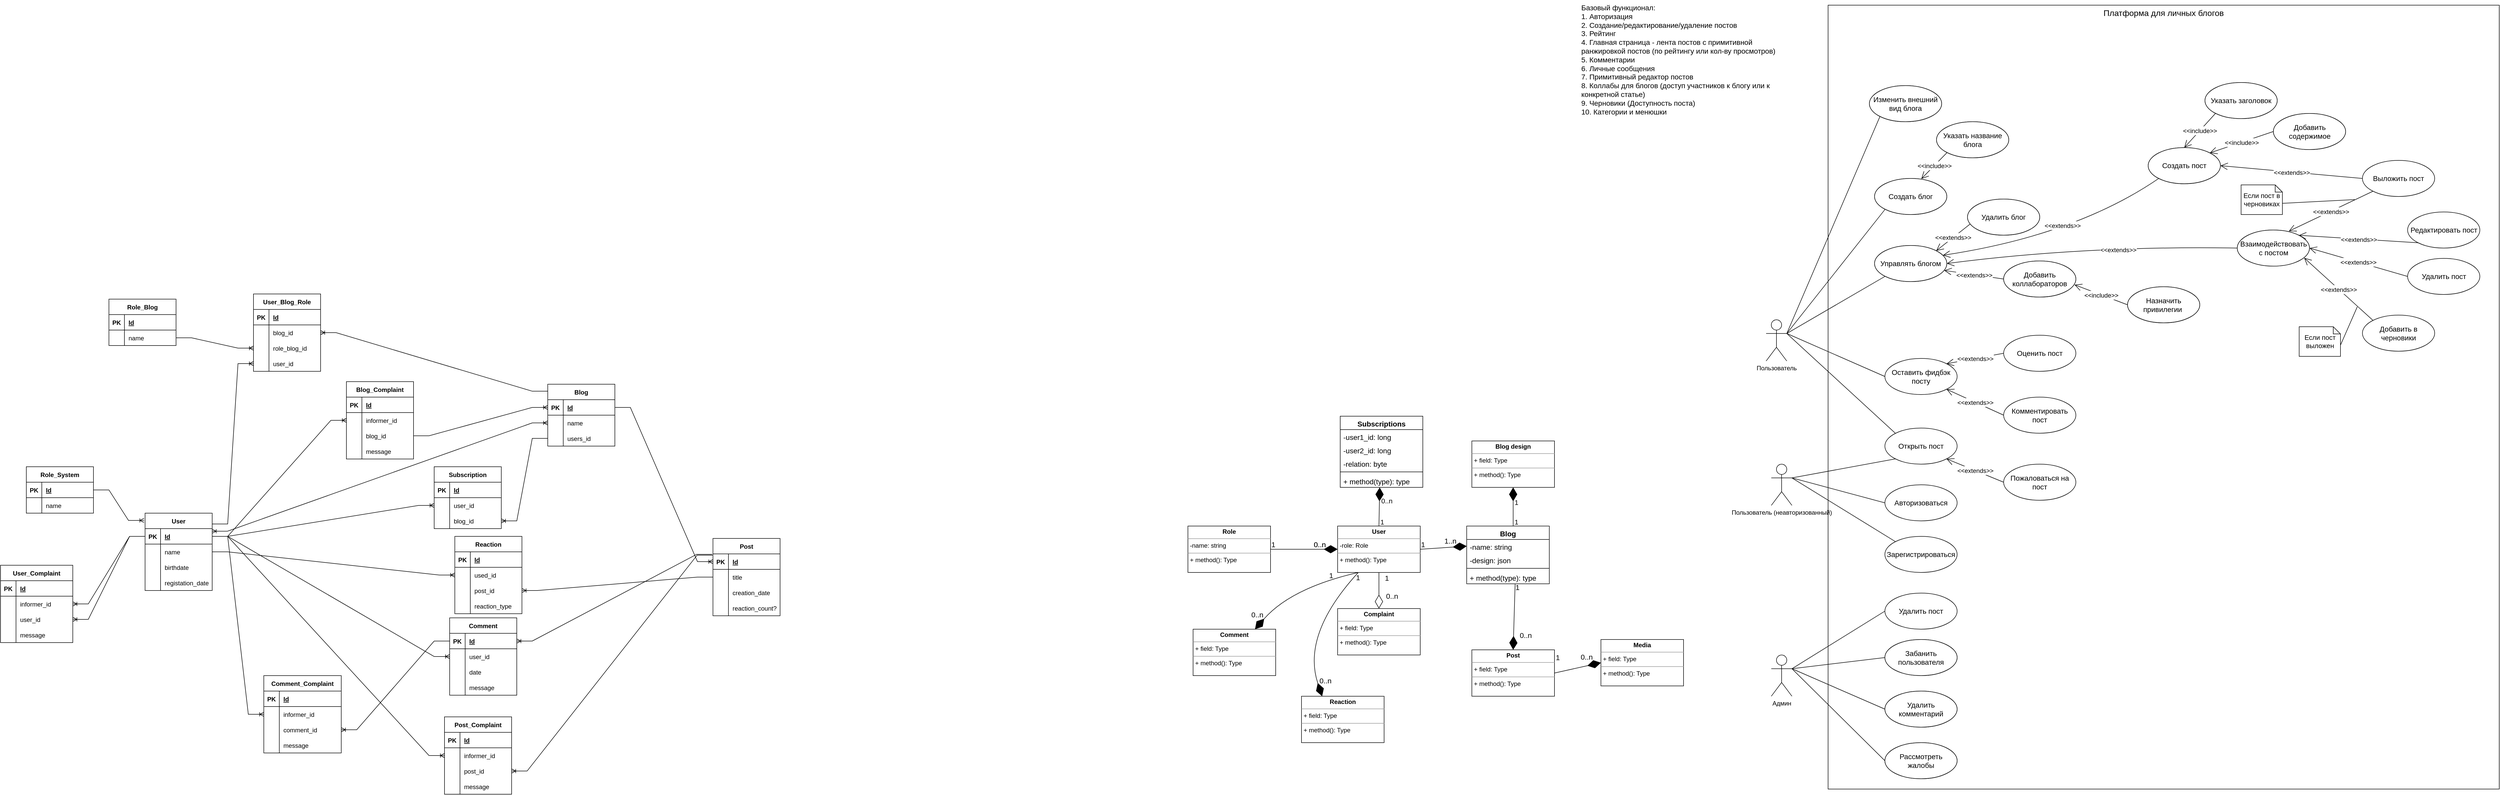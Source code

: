 <mxfile version="20.2.3" type="device"><diagram id="nTDlUKL2uI_SP9AhwCTX" name="Страница 1"><mxGraphModel dx="3068" dy="927" grid="1" gridSize="10" guides="1" tooltips="1" connect="1" arrows="1" fold="1" page="1" pageScale="1" pageWidth="2339" pageHeight="3300" math="0" shadow="0"><root><mxCell id="0"/><mxCell id="1" parent="0"/><mxCell id="X9JIyxjFcIx_ECpVR5x6-198" value="" style="rounded=0;whiteSpace=wrap;html=1;fontSize=16;" parent="1" vertex="1"><mxGeometry x="1480" y="210" width="1300" height="1520" as="geometry"/></mxCell><mxCell id="X9JIyxjFcIx_ECpVR5x6-17" value="" style="endArrow=none;html=1;fontSize=14;exitX=1;exitY=0.333;exitDx=0;exitDy=0;exitPerimeter=0;entryX=0;entryY=0.5;entryDx=0;entryDy=0;rounded=0;" parent="1" source="X9JIyxjFcIx_ECpVR5x6-12" target="X9JIyxjFcIx_ECpVR5x6-5" edge="1"><mxGeometry width="50" height="50" relative="1" as="geometry"><mxPoint x="1510" y="866.667" as="sourcePoint"/><mxPoint x="1620" y="640.0" as="targetPoint"/><Array as="points"/></mxGeometry></mxCell><mxCell id="X9JIyxjFcIx_ECpVR5x6-1" value="Пользователь" style="shape=umlActor;verticalLabelPosition=bottom;verticalAlign=top;html=1;outlineConnect=0;" parent="1" vertex="1"><mxGeometry x="1360" y="820" width="40" height="80" as="geometry"/></mxCell><mxCell id="X9JIyxjFcIx_ECpVR5x6-5" value="&lt;font style=&quot;font-size: 14px;&quot;&gt;Авторизоваться&lt;/font&gt;" style="ellipse;whiteSpace=wrap;html=1;" parent="1" vertex="1"><mxGeometry x="1590" y="1140" width="140" height="70" as="geometry"/></mxCell><mxCell id="X9JIyxjFcIx_ECpVR5x6-9" value="Базовый функционал:&#10;1. Авторизация&#10;2. Создание/редактирование/удаление постов&#10;3. Рейтинг&#10;4. Главная страница - лента постов с примитивной ранжировкой постов (по рейтингу или кол-ву просмотров)&#10;5. Комментарии&#10;6. Личные сообщения&#10;7. Примитивный редактор постов&#10;8. Коллабы для блогов (доступ участников к блогу или к конкретной статье)&#10;9. Черновики (Доступность поста)&#10;10. Категории и менюшки" style="text;whiteSpace=wrap;html=1;fontSize=14;" parent="1" vertex="1"><mxGeometry x="1000" y="200" width="380" height="230" as="geometry"/></mxCell><mxCell id="X9JIyxjFcIx_ECpVR5x6-12" value="Пользователь (неавторизованный)" style="shape=umlActor;verticalLabelPosition=bottom;verticalAlign=top;html=1;outlineConnect=0;" parent="1" vertex="1"><mxGeometry x="1370" y="1100" width="40" height="80" as="geometry"/></mxCell><mxCell id="X9JIyxjFcIx_ECpVR5x6-20" value="Редактировать пост" style="ellipse;whiteSpace=wrap;html=1;fontSize=14;" parent="1" vertex="1"><mxGeometry x="2602.5" y="611" width="140" height="70" as="geometry"/></mxCell><mxCell id="X9JIyxjFcIx_ECpVR5x6-21" value="Удалить пост" style="ellipse;whiteSpace=wrap;html=1;fontSize=14;" parent="1" vertex="1"><mxGeometry x="2602.5" y="701" width="140" height="70" as="geometry"/></mxCell><mxCell id="X9JIyxjFcIx_ECpVR5x6-39" value="Комментировать пост" style="ellipse;whiteSpace=wrap;html=1;fontSize=14;" parent="1" vertex="1"><mxGeometry x="1820" y="970" width="140" height="70" as="geometry"/></mxCell><mxCell id="X9JIyxjFcIx_ECpVR5x6-52" value="Оставить фидбэк посту" style="ellipse;whiteSpace=wrap;html=1;fontSize=14;" parent="1" vertex="1"><mxGeometry x="1590" y="895" width="140" height="70" as="geometry"/></mxCell><mxCell id="X9JIyxjFcIx_ECpVR5x6-57" value="&lt;font style=&quot;font-size: 12px;&quot;&gt;&amp;lt;&amp;lt;extends&amp;gt;&amp;gt;&lt;/font&gt;" style="endArrow=open;endFill=1;endSize=12;html=1;fontSize=14;curved=1;entryX=1;entryY=0;entryDx=0;entryDy=0;exitX=0;exitY=0.5;exitDx=0;exitDy=0;" parent="1" source="X9JIyxjFcIx_ECpVR5x6-118" target="X9JIyxjFcIx_ECpVR5x6-52" edge="1"><mxGeometry width="160" relative="1" as="geometry"><mxPoint x="1960.0" y="895" as="sourcePoint"/><mxPoint x="1969.997" y="995.251" as="targetPoint"/></mxGeometry></mxCell><mxCell id="X9JIyxjFcIx_ECpVR5x6-58" value="&lt;font style=&quot;font-size: 12px;&quot;&gt;&amp;lt;&amp;lt;extends&amp;gt;&amp;gt;&lt;/font&gt;" style="endArrow=open;endFill=1;endSize=12;html=1;fontSize=14;curved=1;exitX=0;exitY=0.5;exitDx=0;exitDy=0;entryX=1;entryY=1;entryDx=0;entryDy=0;" parent="1" source="X9JIyxjFcIx_ECpVR5x6-39" target="X9JIyxjFcIx_ECpVR5x6-52" edge="1"><mxGeometry width="160" relative="1" as="geometry"><mxPoint x="1871.003" y="784.749" as="sourcePoint"/><mxPoint x="1820.5" y="835.0" as="targetPoint"/></mxGeometry></mxCell><mxCell id="X9JIyxjFcIx_ECpVR5x6-63" value="Открыть пост" style="ellipse;whiteSpace=wrap;html=1;fontSize=14;" parent="1" vertex="1"><mxGeometry x="1590" y="1030" width="140" height="70" as="geometry"/></mxCell><mxCell id="X9JIyxjFcIx_ECpVR5x6-66" value="" style="endArrow=none;html=1;fontSize=14;curved=1;exitX=1;exitY=0.333;exitDx=0;exitDy=0;exitPerimeter=0;entryX=0;entryY=0;entryDx=0;entryDy=0;" parent="1" source="X9JIyxjFcIx_ECpVR5x6-1" target="X9JIyxjFcIx_ECpVR5x6-63" edge="1"><mxGeometry width="50" height="50" relative="1" as="geometry"><mxPoint x="1440" y="856.667" as="sourcePoint"/><mxPoint x="1570.294" y="1030.356" as="targetPoint"/></mxGeometry></mxCell><mxCell id="X9JIyxjFcIx_ECpVR5x6-67" value="Пожаловаться на пост" style="ellipse;whiteSpace=wrap;html=1;fontSize=14;" parent="1" vertex="1"><mxGeometry x="1820" y="1100" width="140" height="70" as="geometry"/></mxCell><mxCell id="X9JIyxjFcIx_ECpVR5x6-68" value="&lt;font style=&quot;font-size: 12px;&quot;&gt;&amp;lt;&amp;lt;extends&amp;gt;&amp;gt;&lt;/font&gt;" style="endArrow=open;endFill=1;endSize=12;html=1;fontSize=14;curved=1;entryX=1;entryY=1;entryDx=0;entryDy=0;exitX=0;exitY=0.5;exitDx=0;exitDy=0;" parent="1" source="X9JIyxjFcIx_ECpVR5x6-67" target="X9JIyxjFcIx_ECpVR5x6-63" edge="1"><mxGeometry width="160" relative="1" as="geometry"><mxPoint x="1850.0" y="870.25" as="sourcePoint"/><mxPoint x="1760.0" y="900.25" as="targetPoint"/></mxGeometry></mxCell><mxCell id="X9JIyxjFcIx_ECpVR5x6-75" value="&lt;font style=&quot;font-size: 14px;&quot;&gt;Взаимодействовать со своим постом&lt;/font&gt;" style="ellipse;whiteSpace=wrap;html=1;fontSize=14;" parent="1" vertex="1"><mxGeometry x="2272.5" y="646" width="140" height="70" as="geometry"/></mxCell><mxCell id="X9JIyxjFcIx_ECpVR5x6-78" value="&lt;font style=&quot;font-size: 12px;&quot;&gt;&amp;lt;&amp;lt;extends&amp;gt;&amp;gt;&lt;/font&gt;" style="endArrow=open;endFill=1;endSize=12;html=1;fontSize=14;curved=1;exitX=0;exitY=1;exitDx=0;exitDy=0;entryX=1;entryY=0;entryDx=0;entryDy=0;" parent="1" source="X9JIyxjFcIx_ECpVR5x6-20" target="X9JIyxjFcIx_ECpVR5x6-75" edge="1"><mxGeometry width="160" relative="1" as="geometry"><mxPoint x="2809.92" y="513.18" as="sourcePoint"/><mxPoint x="2785" y="616" as="targetPoint"/></mxGeometry></mxCell><mxCell id="X9JIyxjFcIx_ECpVR5x6-79" value="&lt;font style=&quot;font-size: 12px;&quot;&gt;&amp;lt;&amp;lt;extends&amp;gt;&amp;gt;&lt;/font&gt;" style="endArrow=open;endFill=1;endSize=12;html=1;fontSize=14;curved=1;entryX=1;entryY=0.5;entryDx=0;entryDy=0;exitX=0;exitY=0.5;exitDx=0;exitDy=0;" parent="1" source="X9JIyxjFcIx_ECpVR5x6-21" target="X9JIyxjFcIx_ECpVR5x6-75" edge="1"><mxGeometry width="160" relative="1" as="geometry"><mxPoint x="2895.0" y="581.0" as="sourcePoint"/><mxPoint x="2794.497" y="626.251" as="targetPoint"/></mxGeometry></mxCell><mxCell id="X9JIyxjFcIx_ECpVR5x6-85" value="&lt;font style=&quot;font-size: 12px;&quot;&gt;&amp;lt;&amp;lt;extends&amp;gt;&amp;gt;&lt;/font&gt;" style="endArrow=open;endFill=1;endSize=12;html=1;fontSize=14;curved=1;entryX=0.714;entryY=0.033;entryDx=0;entryDy=0;entryPerimeter=0;exitX=0;exitY=1;exitDx=0;exitDy=0;" parent="1" source="X9JIyxjFcIx_ECpVR5x6-178" target="X9JIyxjFcIx_ECpVR5x6-75" edge="1"><mxGeometry width="160" relative="1" as="geometry"><mxPoint x="2712.581" y="505.536" as="sourcePoint"/><mxPoint x="2745" y="616.0" as="targetPoint"/></mxGeometry></mxCell><mxCell id="X9JIyxjFcIx_ECpVR5x6-86" value="Добавить в черновики" style="ellipse;whiteSpace=wrap;html=1;fontSize=14;" parent="1" vertex="1"><mxGeometry x="2515" y="811" width="140" height="70" as="geometry"/></mxCell><mxCell id="X9JIyxjFcIx_ECpVR5x6-87" value="&lt;font style=&quot;font-size: 12px;&quot;&gt;&amp;lt;&amp;lt;extends&amp;gt;&amp;gt;&lt;/font&gt;" style="endArrow=open;endFill=1;endSize=12;html=1;fontSize=14;curved=1;entryX=0.926;entryY=0.771;entryDx=0;entryDy=0;exitX=0;exitY=0;exitDx=0;exitDy=0;entryPerimeter=0;" parent="1" source="X9JIyxjFcIx_ECpVR5x6-86" target="X9JIyxjFcIx_ECpVR5x6-75" edge="1"><mxGeometry width="160" relative="1" as="geometry"><mxPoint x="2735.5" y="726.0" as="sourcePoint"/><mxPoint x="2594.997" y="720.749" as="targetPoint"/></mxGeometry></mxCell><mxCell id="X9JIyxjFcIx_ECpVR5x6-90" value="Создать пост" style="ellipse;whiteSpace=wrap;html=1;fontSize=14;" parent="1" vertex="1"><mxGeometry x="2100" y="486.25" width="140" height="70" as="geometry"/></mxCell><mxCell id="X9JIyxjFcIx_ECpVR5x6-100" value="&lt;font style=&quot;font-size: 13px;&quot;&gt;Если пост в черновиках&lt;/font&gt;" style="shape=note;whiteSpace=wrap;html=1;backgroundOutline=1;darkOpacity=0.05;fontSize=10;size=14;" parent="1" vertex="1"><mxGeometry x="2280" y="558.5" width="80" height="57.5" as="geometry"/></mxCell><mxCell id="X9JIyxjFcIx_ECpVR5x6-101" value="" style="endArrow=none;html=1;fontSize=13;curved=1;entryX=0;entryY=0;entryDx=80;entryDy=35.75;entryPerimeter=0;" parent="1" target="X9JIyxjFcIx_ECpVR5x6-100" edge="1"><mxGeometry width="50" height="50" relative="1" as="geometry"><mxPoint x="2500" y="587" as="sourcePoint"/><mxPoint x="2156" y="648" as="targetPoint"/></mxGeometry></mxCell><mxCell id="X9JIyxjFcIx_ECpVR5x6-109" value="&lt;font style=&quot;font-size: 13px;&quot;&gt;Если пост выложен&lt;/font&gt;" style="shape=note;whiteSpace=wrap;html=1;backgroundOutline=1;darkOpacity=0.05;fontSize=10;size=14;" parent="1" vertex="1"><mxGeometry x="2392.5" y="833.5" width="80" height="57.5" as="geometry"/></mxCell><mxCell id="X9JIyxjFcIx_ECpVR5x6-110" value="" style="endArrow=none;html=1;fontSize=13;curved=1;entryX=0;entryY=0;entryDx=80;entryDy=35.75;entryPerimeter=0;" parent="1" target="X9JIyxjFcIx_ECpVR5x6-109" edge="1"><mxGeometry width="50" height="50" relative="1" as="geometry"><mxPoint x="2505" y="795" as="sourcePoint"/><mxPoint x="2315" y="820.5" as="targetPoint"/></mxGeometry></mxCell><mxCell id="X9JIyxjFcIx_ECpVR5x6-111" value="Изменить внешний вид блога" style="ellipse;whiteSpace=wrap;html=1;fontSize=14;" parent="1" vertex="1"><mxGeometry x="1560" y="366" width="140" height="70" as="geometry"/></mxCell><mxCell id="X9JIyxjFcIx_ECpVR5x6-112" value="" style="endArrow=none;html=1;fontSize=14;curved=1;entryX=0;entryY=1;entryDx=0;entryDy=0;exitX=1;exitY=0.333;exitDx=0;exitDy=0;exitPerimeter=0;" parent="1" source="X9JIyxjFcIx_ECpVR5x6-1" target="X9JIyxjFcIx_ECpVR5x6-111" edge="1"><mxGeometry width="50" height="50" relative="1" as="geometry"><mxPoint x="1430" y="850" as="sourcePoint"/><mxPoint x="1530.503" y="549.999" as="targetPoint"/></mxGeometry></mxCell><mxCell id="X9JIyxjFcIx_ECpVR5x6-118" value="Оценить пост" style="ellipse;whiteSpace=wrap;html=1;fontSize=14;" parent="1" vertex="1"><mxGeometry x="1820" y="850" width="140" height="70" as="geometry"/></mxCell><mxCell id="X9JIyxjFcIx_ECpVR5x6-128" value="" style="endArrow=none;html=1;fontSize=14;curved=1;exitX=1;exitY=0.333;exitDx=0;exitDy=0;exitPerimeter=0;entryX=0;entryY=0.5;entryDx=0;entryDy=0;" parent="1" source="X9JIyxjFcIx_ECpVR5x6-1" target="X9JIyxjFcIx_ECpVR5x6-52" edge="1"><mxGeometry width="50" height="50" relative="1" as="geometry"><mxPoint x="1360" y="859.997" as="sourcePoint"/><mxPoint x="1720" y="983.33" as="targetPoint"/></mxGeometry></mxCell><mxCell id="X9JIyxjFcIx_ECpVR5x6-129" value="" style="endArrow=none;html=1;fontSize=14;exitX=1;exitY=0.333;exitDx=0;exitDy=0;exitPerimeter=0;entryX=0;entryY=1;entryDx=0;entryDy=0;rounded=0;" parent="1" source="X9JIyxjFcIx_ECpVR5x6-12" target="X9JIyxjFcIx_ECpVR5x6-63" edge="1"><mxGeometry width="50" height="50" relative="1" as="geometry"><mxPoint x="1460" y="1061.667" as="sourcePoint"/><mxPoint x="1690" y="1180" as="targetPoint"/><Array as="points"/></mxGeometry></mxCell><mxCell id="X9JIyxjFcIx_ECpVR5x6-130" value="Админ" style="shape=umlActor;verticalLabelPosition=bottom;verticalAlign=top;html=1;outlineConnect=0;" parent="1" vertex="1"><mxGeometry x="1370" y="1470" width="40" height="80" as="geometry"/></mxCell><mxCell id="X9JIyxjFcIx_ECpVR5x6-132" value="&lt;font style=&quot;font-size: 14px;&quot;&gt;Удалить пост&lt;/font&gt;" style="ellipse;whiteSpace=wrap;html=1;" parent="1" vertex="1"><mxGeometry x="1590" y="1350" width="140" height="70" as="geometry"/></mxCell><mxCell id="X9JIyxjFcIx_ECpVR5x6-133" value="&lt;font style=&quot;font-size: 14px;&quot;&gt;Зарегистрироваться&lt;/font&gt;" style="ellipse;whiteSpace=wrap;html=1;" parent="1" vertex="1"><mxGeometry x="1590" y="1240" width="140" height="70" as="geometry"/></mxCell><mxCell id="X9JIyxjFcIx_ECpVR5x6-134" value="" style="endArrow=none;html=1;rounded=0;fontSize=13;entryX=1;entryY=0.333;entryDx=0;entryDy=0;entryPerimeter=0;exitX=0;exitY=0;exitDx=0;exitDy=0;" parent="1" source="X9JIyxjFcIx_ECpVR5x6-133" target="X9JIyxjFcIx_ECpVR5x6-12" edge="1"><mxGeometry width="50" height="50" relative="1" as="geometry"><mxPoint x="1150" y="1080" as="sourcePoint"/><mxPoint x="1200" y="1030" as="targetPoint"/></mxGeometry></mxCell><mxCell id="X9JIyxjFcIx_ECpVR5x6-135" value="&lt;span style=&quot;font-size: 14px;&quot;&gt;Забанить пользователя&lt;/span&gt;" style="ellipse;whiteSpace=wrap;html=1;" parent="1" vertex="1"><mxGeometry x="1590" y="1440" width="140" height="70" as="geometry"/></mxCell><mxCell id="X9JIyxjFcIx_ECpVR5x6-136" value="&lt;span style=&quot;font-size: 14px;&quot;&gt;Удалить комментарий&lt;/span&gt;" style="ellipse;whiteSpace=wrap;html=1;" parent="1" vertex="1"><mxGeometry x="1590" y="1540" width="140" height="70" as="geometry"/></mxCell><mxCell id="X9JIyxjFcIx_ECpVR5x6-137" value="&lt;span style=&quot;font-size: 14px;&quot;&gt;Рассмотреть жалобы&lt;/span&gt;" style="ellipse;whiteSpace=wrap;html=1;" parent="1" vertex="1"><mxGeometry x="1590" y="1640" width="140" height="70" as="geometry"/></mxCell><mxCell id="X9JIyxjFcIx_ECpVR5x6-138" value="" style="endArrow=none;html=1;rounded=0;fontSize=13;entryX=0;entryY=0.5;entryDx=0;entryDy=0;exitX=1;exitY=0.333;exitDx=0;exitDy=0;exitPerimeter=0;" parent="1" source="X9JIyxjFcIx_ECpVR5x6-130" target="X9JIyxjFcIx_ECpVR5x6-132" edge="1"><mxGeometry width="50" height="50" relative="1" as="geometry"><mxPoint x="1420" y="1390" as="sourcePoint"/><mxPoint x="1470" y="1340" as="targetPoint"/></mxGeometry></mxCell><mxCell id="X9JIyxjFcIx_ECpVR5x6-139" value="" style="endArrow=none;html=1;rounded=0;fontSize=13;entryX=0;entryY=0.5;entryDx=0;entryDy=0;exitX=1;exitY=0.333;exitDx=0;exitDy=0;exitPerimeter=0;" parent="1" source="X9JIyxjFcIx_ECpVR5x6-130" target="X9JIyxjFcIx_ECpVR5x6-135" edge="1"><mxGeometry width="50" height="50" relative="1" as="geometry"><mxPoint x="1450" y="1506.667" as="sourcePoint"/><mxPoint x="1580" y="1395" as="targetPoint"/></mxGeometry></mxCell><mxCell id="X9JIyxjFcIx_ECpVR5x6-140" value="" style="endArrow=none;html=1;rounded=0;fontSize=13;entryX=0;entryY=0.5;entryDx=0;entryDy=0;exitX=1;exitY=0.333;exitDx=0;exitDy=0;exitPerimeter=0;" parent="1" source="X9JIyxjFcIx_ECpVR5x6-130" target="X9JIyxjFcIx_ECpVR5x6-136" edge="1"><mxGeometry width="50" height="50" relative="1" as="geometry"><mxPoint x="1450" y="1506.667" as="sourcePoint"/><mxPoint x="1580.0" y="1485" as="targetPoint"/></mxGeometry></mxCell><mxCell id="X9JIyxjFcIx_ECpVR5x6-141" value="" style="endArrow=none;html=1;rounded=0;fontSize=13;entryX=0;entryY=0.5;entryDx=0;entryDy=0;exitX=1;exitY=0.333;exitDx=0;exitDy=0;exitPerimeter=0;" parent="1" source="X9JIyxjFcIx_ECpVR5x6-130" target="X9JIyxjFcIx_ECpVR5x6-137" edge="1"><mxGeometry width="50" height="50" relative="1" as="geometry"><mxPoint x="1450" y="1506.667" as="sourcePoint"/><mxPoint x="1580.0" y="1585" as="targetPoint"/></mxGeometry></mxCell><mxCell id="X9JIyxjFcIx_ECpVR5x6-144" value="&lt;font style=&quot;font-size: 16px;&quot;&gt;Платформа для личных блогов&lt;/font&gt;" style="text;html=1;strokeColor=none;fillColor=none;align=center;verticalAlign=middle;whiteSpace=wrap;rounded=0;fontSize=13;" parent="1" vertex="1"><mxGeometry x="1480" y="210" width="1300" height="30" as="geometry"/></mxCell><mxCell id="X9JIyxjFcIx_ECpVR5x6-145" value="Указать заголовок" style="ellipse;whiteSpace=wrap;html=1;fontSize=14;" parent="1" vertex="1"><mxGeometry x="2210" y="360" width="140" height="70" as="geometry"/></mxCell><mxCell id="X9JIyxjFcIx_ECpVR5x6-146" value="Добавить содержимое" style="ellipse;whiteSpace=wrap;html=1;fontSize=14;" parent="1" vertex="1"><mxGeometry x="2342.5" y="420" width="140" height="70" as="geometry"/></mxCell><mxCell id="X9JIyxjFcIx_ECpVR5x6-147" value="&lt;font style=&quot;font-size: 12px;&quot;&gt;&amp;lt;&amp;lt;include&amp;gt;&amp;gt;&lt;/font&gt;" style="endArrow=open;endFill=1;endSize=12;html=1;fontSize=14;curved=1;exitX=0;exitY=1;exitDx=0;exitDy=0;entryX=0.5;entryY=0;entryDx=0;entryDy=0;" parent="1" source="X9JIyxjFcIx_ECpVR5x6-145" target="X9JIyxjFcIx_ECpVR5x6-90" edge="1"><mxGeometry width="160" relative="1" as="geometry"><mxPoint x="1587.4" y="1106" as="sourcePoint"/><mxPoint x="1580" y="1156" as="targetPoint"/></mxGeometry></mxCell><mxCell id="X9JIyxjFcIx_ECpVR5x6-148" value="&lt;font style=&quot;font-size: 12px;&quot;&gt;&amp;lt;&amp;lt;include&amp;gt;&amp;gt;&lt;/font&gt;" style="endArrow=open;endFill=1;endSize=12;html=1;fontSize=14;curved=1;exitX=0;exitY=0.5;exitDx=0;exitDy=0;entryX=1;entryY=0;entryDx=0;entryDy=0;" parent="1" source="X9JIyxjFcIx_ECpVR5x6-146" target="X9JIyxjFcIx_ECpVR5x6-90" edge="1"><mxGeometry width="160" relative="1" as="geometry"><mxPoint x="1620" y="1099.75" as="sourcePoint"/><mxPoint x="1590" y="1156" as="targetPoint"/></mxGeometry></mxCell><mxCell id="X9JIyxjFcIx_ECpVR5x6-150" value="&lt;font style=&quot;font-size: 12px;&quot;&gt;&amp;lt;&amp;lt;extends&amp;gt;&amp;gt;&lt;/font&gt;" style="endArrow=open;endFill=1;endSize=12;html=1;fontSize=14;curved=1;exitX=0;exitY=0.5;exitDx=0;exitDy=0;entryX=1;entryY=0.5;entryDx=0;entryDy=0;" parent="1" source="X9JIyxjFcIx_ECpVR5x6-178" target="X9JIyxjFcIx_ECpVR5x6-90" edge="1"><mxGeometry width="160" relative="1" as="geometry"><mxPoint x="2622.581" y="421.464" as="sourcePoint"/><mxPoint x="2150" y="486.25" as="targetPoint"/></mxGeometry></mxCell><mxCell id="X9JIyxjFcIx_ECpVR5x6-152" value="&lt;p style=&quot;margin:0px;margin-top:4px;text-align:center;&quot;&gt;&lt;b&gt;Post&lt;/b&gt;&lt;/p&gt;&lt;hr size=&quot;1&quot;&gt;&lt;p style=&quot;margin:0px;margin-left:4px;&quot;&gt;+ field: Type&lt;/p&gt;&lt;hr size=&quot;1&quot;&gt;&lt;p style=&quot;margin:0px;margin-left:4px;&quot;&gt;+ method(): Type&lt;/p&gt;" style="verticalAlign=top;align=left;overflow=fill;fontSize=12;fontFamily=Helvetica;html=1;" parent="1" vertex="1"><mxGeometry x="790" y="1460" width="160" height="90" as="geometry"/></mxCell><mxCell id="X9JIyxjFcIx_ECpVR5x6-157" value="&lt;p style=&quot;margin:0px;margin-top:4px;text-align:center;&quot;&gt;&lt;b&gt;User&lt;/b&gt;&lt;/p&gt;&lt;hr size=&quot;1&quot;&gt;&lt;p style=&quot;margin:0px;margin-left:4px;&quot;&gt;-role: Role&lt;/p&gt;&lt;hr size=&quot;1&quot;&gt;&lt;p style=&quot;margin:0px;margin-left:4px;&quot;&gt;+ method(): Type&lt;/p&gt;" style="verticalAlign=top;align=left;overflow=fill;fontSize=12;fontFamily=Helvetica;html=1;" parent="1" vertex="1"><mxGeometry x="530" y="1220" width="160" height="90" as="geometry"/></mxCell><mxCell id="X9JIyxjFcIx_ECpVR5x6-159" value="Создать блог" style="ellipse;whiteSpace=wrap;html=1;fontSize=14;" parent="1" vertex="1"><mxGeometry x="1570" y="546" width="140" height="70" as="geometry"/></mxCell><mxCell id="X9JIyxjFcIx_ECpVR5x6-160" value="" style="endArrow=none;html=1;fontSize=14;curved=1;entryX=0;entryY=1;entryDx=0;entryDy=0;exitX=1;exitY=0.333;exitDx=0;exitDy=0;exitPerimeter=0;" parent="1" source="X9JIyxjFcIx_ECpVR5x6-1" target="X9JIyxjFcIx_ECpVR5x6-159" edge="1"><mxGeometry width="50" height="50" relative="1" as="geometry"><mxPoint x="1410" y="856.667" as="sourcePoint"/><mxPoint x="1600" y="665" as="targetPoint"/></mxGeometry></mxCell><mxCell id="X9JIyxjFcIx_ECpVR5x6-161" value="Указать название блога" style="ellipse;whiteSpace=wrap;html=1;fontSize=14;" parent="1" vertex="1"><mxGeometry x="1690" y="436" width="140" height="70" as="geometry"/></mxCell><mxCell id="X9JIyxjFcIx_ECpVR5x6-162" value="&lt;font style=&quot;font-size: 12px;&quot;&gt;&amp;lt;&amp;lt;include&amp;gt;&amp;gt;&lt;/font&gt;" style="endArrow=open;endFill=1;endSize=12;html=1;fontSize=14;curved=1;exitX=0;exitY=1;exitDx=0;exitDy=0;entryX=0.647;entryY=0.012;entryDx=0;entryDy=0;entryPerimeter=0;" parent="1" source="X9JIyxjFcIx_ECpVR5x6-161" target="X9JIyxjFcIx_ECpVR5x6-159" edge="1"><mxGeometry width="160" relative="1" as="geometry"><mxPoint x="1700.0" y="536" as="sourcePoint"/><mxPoint x="1577.419" y="577.714" as="targetPoint"/></mxGeometry></mxCell><mxCell id="X9JIyxjFcIx_ECpVR5x6-163" value="Добавить коллабораторов" style="ellipse;whiteSpace=wrap;html=1;fontSize=14;" parent="1" vertex="1"><mxGeometry x="1820" y="706" width="140" height="70" as="geometry"/></mxCell><mxCell id="X9JIyxjFcIx_ECpVR5x6-164" value="&lt;font style=&quot;font-size: 12px;&quot;&gt;&amp;lt;&amp;lt;extends&amp;gt;&amp;gt;&lt;/font&gt;" style="endArrow=open;endFill=1;endSize=12;html=1;fontSize=14;curved=1;entryX=0.964;entryY=0.691;entryDx=0;entryDy=0;exitX=0;exitY=0.5;exitDx=0;exitDy=0;entryPerimeter=0;" parent="1" source="X9JIyxjFcIx_ECpVR5x6-163" target="X9JIyxjFcIx_ECpVR5x6-166" edge="1"><mxGeometry width="160" relative="1" as="geometry"><mxPoint x="1998.96" y="736.46" as="sourcePoint"/><mxPoint x="1710" y="707.98" as="targetPoint"/></mxGeometry></mxCell><mxCell id="X9JIyxjFcIx_ECpVR5x6-166" value="Управлять блогом" style="ellipse;whiteSpace=wrap;html=1;fontSize=14;" parent="1" vertex="1"><mxGeometry x="1570" y="676" width="140" height="70" as="geometry"/></mxCell><mxCell id="X9JIyxjFcIx_ECpVR5x6-168" value="Назначить привилегии&amp;nbsp;" style="ellipse;whiteSpace=wrap;html=1;fontSize=14;" parent="1" vertex="1"><mxGeometry x="2060" y="756" width="140" height="70" as="geometry"/></mxCell><mxCell id="X9JIyxjFcIx_ECpVR5x6-169" value="&lt;font style=&quot;font-size: 12px;&quot;&gt;&amp;lt;&amp;lt;include&amp;gt;&amp;gt;&lt;/font&gt;" style="endArrow=open;endFill=1;endSize=12;html=1;fontSize=14;curved=1;exitX=0;exitY=0.5;exitDx=0;exitDy=0;entryX=0.981;entryY=0.659;entryDx=0;entryDy=0;entryPerimeter=0;" parent="1" source="X9JIyxjFcIx_ECpVR5x6-168" target="X9JIyxjFcIx_ECpVR5x6-163" edge="1"><mxGeometry width="160" relative="1" as="geometry"><mxPoint x="2029.42" y="705.16" as="sourcePoint"/><mxPoint x="1960" y="756" as="targetPoint"/></mxGeometry></mxCell><mxCell id="X9JIyxjFcIx_ECpVR5x6-170" value="Удалить блог" style="ellipse;whiteSpace=wrap;html=1;fontSize=14;" parent="1" vertex="1"><mxGeometry x="1750" y="586" width="140" height="70" as="geometry"/></mxCell><mxCell id="X9JIyxjFcIx_ECpVR5x6-171" value="&lt;font style=&quot;font-size: 12px;&quot;&gt;&amp;lt;&amp;lt;extends&amp;gt;&amp;gt;&lt;/font&gt;" style="endArrow=open;endFill=1;endSize=12;html=1;fontSize=14;curved=1;entryX=1;entryY=0;entryDx=0;entryDy=0;exitX=0.038;exitY=0.69;exitDx=0;exitDy=0;exitPerimeter=0;" parent="1" source="X9JIyxjFcIx_ECpVR5x6-170" target="X9JIyxjFcIx_ECpVR5x6-166" edge="1"><mxGeometry width="160" relative="1" as="geometry"><mxPoint x="1994" y="626.46" as="sourcePoint"/><mxPoint x="1700" y="614.37" as="targetPoint"/></mxGeometry></mxCell><mxCell id="X9JIyxjFcIx_ECpVR5x6-172" value="" style="endArrow=none;html=1;fontSize=14;curved=1;entryX=0;entryY=1;entryDx=0;entryDy=0;exitX=1;exitY=0.333;exitDx=0;exitDy=0;exitPerimeter=0;" parent="1" source="X9JIyxjFcIx_ECpVR5x6-1" target="X9JIyxjFcIx_ECpVR5x6-166" edge="1"><mxGeometry width="50" height="50" relative="1" as="geometry"><mxPoint x="1410" y="856.667" as="sourcePoint"/><mxPoint x="1620.503" y="-120.251" as="targetPoint"/></mxGeometry></mxCell><mxCell id="X9JIyxjFcIx_ECpVR5x6-175" value="&lt;font style=&quot;font-size: 12px;&quot;&gt;&amp;lt;&amp;lt;extends&amp;gt;&amp;gt;&lt;/font&gt;" style="endArrow=open;endFill=1;endSize=12;html=1;fontSize=14;curved=1;entryX=0.946;entryY=0.271;entryDx=0;entryDy=0;exitX=0;exitY=1;exitDx=0;exitDy=0;entryPerimeter=0;" parent="1" source="X9JIyxjFcIx_ECpVR5x6-90" target="X9JIyxjFcIx_ECpVR5x6-166" edge="1"><mxGeometry x="-0.047" y="-23" width="160" relative="1" as="geometry"><mxPoint x="1765.32" y="644.3" as="sourcePoint"/><mxPoint x="1700.005" y="696.508" as="targetPoint"/><Array as="points"><mxPoint x="1960" y="656"/></Array><mxPoint as="offset"/></mxGeometry></mxCell><mxCell id="X9JIyxjFcIx_ECpVR5x6-178" value="Выложить пост" style="ellipse;whiteSpace=wrap;html=1;fontSize=14;" parent="1" vertex="1"><mxGeometry x="2515" y="511" width="140" height="70" as="geometry"/></mxCell><mxCell id="X9JIyxjFcIx_ECpVR5x6-185" value="&lt;font style=&quot;font-size: 12px;&quot;&gt;&amp;lt;&amp;lt;extends&amp;gt;&amp;gt;&lt;/font&gt;" style="endArrow=open;endFill=1;endSize=12;html=1;fontSize=14;curved=1;entryX=1;entryY=0.5;entryDx=0;entryDy=0;exitX=0;exitY=0.5;exitDx=0;exitDy=0;" parent="1" source="X9JIyxjFcIx_ECpVR5x6-75" target="X9JIyxjFcIx_ECpVR5x6-166" edge="1"><mxGeometry x="-0.18" y="7" width="160" relative="1" as="geometry"><mxPoint x="2130.081" y="555.786" as="sourcePoint"/><mxPoint x="1717.06" y="711.06" as="targetPoint"/><Array as="points"><mxPoint x="1980" y="676"/></Array><mxPoint x="1" as="offset"/></mxGeometry></mxCell><mxCell id="X9JIyxjFcIx_ECpVR5x6-186" value="Указать заголовок" style="ellipse;whiteSpace=wrap;html=1;fontSize=14;" parent="1" vertex="1"><mxGeometry x="2210" y="360" width="140" height="70" as="geometry"/></mxCell><mxCell id="X9JIyxjFcIx_ECpVR5x6-187" value="Изменить внешний вид блога" style="ellipse;whiteSpace=wrap;html=1;fontSize=14;" parent="1" vertex="1"><mxGeometry x="1560" y="366" width="140" height="70" as="geometry"/></mxCell><mxCell id="X9JIyxjFcIx_ECpVR5x6-188" value="Указать название блога" style="ellipse;whiteSpace=wrap;html=1;fontSize=14;" parent="1" vertex="1"><mxGeometry x="1690" y="436" width="140" height="70" as="geometry"/></mxCell><mxCell id="X9JIyxjFcIx_ECpVR5x6-189" value="Создать блог" style="ellipse;whiteSpace=wrap;html=1;fontSize=14;" parent="1" vertex="1"><mxGeometry x="1570" y="546" width="140" height="70" as="geometry"/></mxCell><mxCell id="X9JIyxjFcIx_ECpVR5x6-190" value="Управлять блогом" style="ellipse;whiteSpace=wrap;html=1;fontSize=14;" parent="1" vertex="1"><mxGeometry x="1570" y="676" width="140" height="70" as="geometry"/></mxCell><mxCell id="X9JIyxjFcIx_ECpVR5x6-191" value="Удалить блог" style="ellipse;whiteSpace=wrap;html=1;fontSize=14;" parent="1" vertex="1"><mxGeometry x="1750" y="586" width="140" height="70" as="geometry"/></mxCell><mxCell id="X9JIyxjFcIx_ECpVR5x6-192" value="Добавить коллабораторов" style="ellipse;whiteSpace=wrap;html=1;fontSize=14;" parent="1" vertex="1"><mxGeometry x="1820" y="706" width="140" height="70" as="geometry"/></mxCell><mxCell id="X9JIyxjFcIx_ECpVR5x6-193" value="Создать пост" style="ellipse;whiteSpace=wrap;html=1;fontSize=14;" parent="1" vertex="1"><mxGeometry x="2100" y="486.25" width="140" height="70" as="geometry"/></mxCell><mxCell id="X9JIyxjFcIx_ECpVR5x6-194" value="Назначить привилегии&amp;nbsp;" style="ellipse;whiteSpace=wrap;html=1;fontSize=14;" parent="1" vertex="1"><mxGeometry x="2060" y="756" width="140" height="70" as="geometry"/></mxCell><mxCell id="X9JIyxjFcIx_ECpVR5x6-195" value="&lt;font style=&quot;font-size: 13px;&quot;&gt;Если пост в черновиках&lt;/font&gt;" style="shape=note;whiteSpace=wrap;html=1;backgroundOutline=1;darkOpacity=0.05;fontSize=10;size=14;" parent="1" vertex="1"><mxGeometry x="2280" y="558.5" width="80" height="57.5" as="geometry"/></mxCell><mxCell id="X9JIyxjFcIx_ECpVR5x6-196" value="&lt;font style=&quot;font-size: 14px;&quot;&gt;Взаимодействовать с постом&lt;/font&gt;" style="ellipse;whiteSpace=wrap;html=1;fontSize=14;" parent="1" vertex="1"><mxGeometry x="2272.5" y="646" width="140" height="70" as="geometry"/></mxCell><mxCell id="X9JIyxjFcIx_ECpVR5x6-197" value="Добавить содержимое" style="ellipse;whiteSpace=wrap;html=1;fontSize=14;" parent="1" vertex="1"><mxGeometry x="2342.5" y="420" width="140" height="70" as="geometry"/></mxCell><mxCell id="X9JIyxjFcIx_ECpVR5x6-201" value="&lt;p style=&quot;margin:0px;margin-top:4px;text-align:center;&quot;&gt;&lt;b&gt;Reaction&lt;/b&gt;&lt;/p&gt;&lt;hr size=&quot;1&quot;&gt;&lt;p style=&quot;margin:0px;margin-left:4px;&quot;&gt;+ field: Type&lt;/p&gt;&lt;hr size=&quot;1&quot;&gt;&lt;p style=&quot;margin:0px;margin-left:4px;&quot;&gt;+ method(): Type&lt;/p&gt;" style="verticalAlign=top;align=left;overflow=fill;fontSize=12;fontFamily=Helvetica;html=1;" parent="1" vertex="1"><mxGeometry x="460" y="1550" width="160" height="90" as="geometry"/></mxCell><mxCell id="X9JIyxjFcIx_ECpVR5x6-202" value="&lt;p style=&quot;margin:0px;margin-top:4px;text-align:center;&quot;&gt;&lt;b&gt;Comment&lt;/b&gt;&lt;/p&gt;&lt;hr size=&quot;1&quot;&gt;&lt;p style=&quot;margin:0px;margin-left:4px;&quot;&gt;+ field: Type&lt;/p&gt;&lt;hr size=&quot;1&quot;&gt;&lt;p style=&quot;margin:0px;margin-left:4px;&quot;&gt;+ method(): Type&lt;/p&gt;" style="verticalAlign=top;align=left;overflow=fill;fontSize=12;fontFamily=Helvetica;html=1;" parent="1" vertex="1"><mxGeometry x="250" y="1420" width="160" height="90" as="geometry"/></mxCell><mxCell id="X9JIyxjFcIx_ECpVR5x6-203" value="&lt;p style=&quot;margin:0px;margin-top:4px;text-align:center;&quot;&gt;&lt;b&gt;Blog design&lt;/b&gt;&lt;/p&gt;&lt;hr size=&quot;1&quot;&gt;&lt;p style=&quot;margin:0px;margin-left:4px;&quot;&gt;+ field: Type&lt;/p&gt;&lt;hr size=&quot;1&quot;&gt;&lt;p style=&quot;margin:0px;margin-left:4px;&quot;&gt;+ method(): Type&lt;/p&gt;" style="verticalAlign=top;align=left;overflow=fill;fontSize=12;fontFamily=Helvetica;html=1;" parent="1" vertex="1"><mxGeometry x="790" y="1055" width="160" height="90" as="geometry"/></mxCell><mxCell id="X9JIyxjFcIx_ECpVR5x6-204" value="&lt;p style=&quot;margin:0px;margin-top:4px;text-align:center;&quot;&gt;&lt;b&gt;Media&lt;/b&gt;&lt;/p&gt;&lt;hr size=&quot;1&quot;&gt;&lt;p style=&quot;margin:0px;margin-left:4px;&quot;&gt;+ field: Type&lt;/p&gt;&lt;hr size=&quot;1&quot;&gt;&lt;p style=&quot;margin:0px;margin-left:4px;&quot;&gt;+ method(): Type&lt;/p&gt;" style="verticalAlign=top;align=left;overflow=fill;fontSize=12;fontFamily=Helvetica;html=1;" parent="1" vertex="1"><mxGeometry x="1040" y="1440" width="160" height="90" as="geometry"/></mxCell><mxCell id="X9JIyxjFcIx_ECpVR5x6-206" value="&lt;p style=&quot;margin:0px;margin-top:4px;text-align:center;&quot;&gt;&lt;b&gt;Complaint&lt;/b&gt;&lt;/p&gt;&lt;hr size=&quot;1&quot;&gt;&lt;p style=&quot;margin:0px;margin-left:4px;&quot;&gt;+ field: Type&lt;/p&gt;&lt;hr size=&quot;1&quot;&gt;&lt;p style=&quot;margin:0px;margin-left:4px;&quot;&gt;+ method(): Type&lt;/p&gt;" style="verticalAlign=top;align=left;overflow=fill;fontSize=12;fontFamily=Helvetica;html=1;" parent="1" vertex="1"><mxGeometry x="530" y="1380" width="160" height="90" as="geometry"/></mxCell><mxCell id="X9JIyxjFcIx_ECpVR5x6-207" value="&lt;p style=&quot;margin:0px;margin-top:4px;text-align:center;&quot;&gt;&lt;b&gt;Role&lt;/b&gt;&lt;/p&gt;&lt;hr size=&quot;1&quot;&gt;&lt;p style=&quot;margin:0px;margin-left:4px;&quot;&gt;-name: string&lt;/p&gt;&lt;hr size=&quot;1&quot;&gt;&lt;p style=&quot;margin:0px;margin-left:4px;&quot;&gt;+ method(): Type&lt;/p&gt;" style="verticalAlign=top;align=left;overflow=fill;fontSize=12;fontFamily=Helvetica;html=1;" parent="1" vertex="1"><mxGeometry x="240" y="1220" width="160" height="90" as="geometry"/></mxCell><mxCell id="X9JIyxjFcIx_ECpVR5x6-210" value="" style="endArrow=diamondThin;endFill=1;endSize=24;html=1;rounded=0;fontSize=16;entryX=0;entryY=0.5;entryDx=0;entryDy=0;exitX=1;exitY=0.5;exitDx=0;exitDy=0;" parent="1" source="X9JIyxjFcIx_ECpVR5x6-207" target="X9JIyxjFcIx_ECpVR5x6-157" edge="1"><mxGeometry width="160" relative="1" as="geometry"><mxPoint x="450" y="1210" as="sourcePoint"/><mxPoint x="580" y="1350" as="targetPoint"/></mxGeometry></mxCell><mxCell id="X9JIyxjFcIx_ECpVR5x6-211" value="&lt;font style=&quot;font-size: 14px;&quot;&gt;1&lt;/font&gt;" style="text;html=1;align=center;verticalAlign=middle;resizable=0;points=[];autosize=1;strokeColor=none;fillColor=none;fontSize=16;" parent="1" vertex="1"><mxGeometry x="390" y="1240" width="30" height="30" as="geometry"/></mxCell><mxCell id="X9JIyxjFcIx_ECpVR5x6-212" value="&lt;font style=&quot;font-size: 14px;&quot;&gt;0..n&lt;/font&gt;" style="text;html=1;align=center;verticalAlign=middle;resizable=0;points=[];autosize=1;strokeColor=none;fillColor=none;fontSize=16;" parent="1" vertex="1"><mxGeometry x="470" y="1240" width="50" height="30" as="geometry"/></mxCell><mxCell id="X9JIyxjFcIx_ECpVR5x6-213" value="" style="endArrow=diamondThin;endFill=1;endSize=24;html=1;rounded=0;fontSize=16;entryX=0.478;entryY=1.005;entryDx=0;entryDy=0;exitX=0.5;exitY=0;exitDx=0;exitDy=0;entryPerimeter=0;" parent="1" source="X9JIyxjFcIx_ECpVR5x6-157" target="X9JIyxjFcIx_ECpVR5x6-217" edge="1"><mxGeometry width="160" relative="1" as="geometry"><mxPoint x="410" y="1275" as="sourcePoint"/><mxPoint x="610.0" y="1120" as="targetPoint"/></mxGeometry></mxCell><mxCell id="X9JIyxjFcIx_ECpVR5x6-214" value="Subscriptions" style="swimlane;fontStyle=1;align=center;verticalAlign=top;childLayout=stackLayout;horizontal=1;startSize=26;horizontalStack=0;resizeParent=1;resizeParentMax=0;resizeLast=0;collapsible=1;marginBottom=0;fontSize=14;" parent="1" vertex="1"><mxGeometry x="535" y="1007" width="160" height="138" as="geometry"/></mxCell><mxCell id="X9JIyxjFcIx_ECpVR5x6-215" value="-user1_id: long" style="text;strokeColor=none;fillColor=none;align=left;verticalAlign=top;spacingLeft=4;spacingRight=4;overflow=hidden;rotatable=0;points=[[0,0.5],[1,0.5]];portConstraint=eastwest;fontSize=14;" parent="X9JIyxjFcIx_ECpVR5x6-214" vertex="1"><mxGeometry y="26" width="160" height="26" as="geometry"/></mxCell><mxCell id="X9JIyxjFcIx_ECpVR5x6-218" value="-user2_id: long" style="text;strokeColor=none;fillColor=none;align=left;verticalAlign=top;spacingLeft=4;spacingRight=4;overflow=hidden;rotatable=0;points=[[0,0.5],[1,0.5]];portConstraint=eastwest;fontSize=14;" parent="X9JIyxjFcIx_ECpVR5x6-214" vertex="1"><mxGeometry y="52" width="160" height="26" as="geometry"/></mxCell><mxCell id="X9JIyxjFcIx_ECpVR5x6-219" value="-relation: byte" style="text;strokeColor=none;fillColor=none;align=left;verticalAlign=top;spacingLeft=4;spacingRight=4;overflow=hidden;rotatable=0;points=[[0,0.5],[1,0.5]];portConstraint=eastwest;fontSize=14;" parent="X9JIyxjFcIx_ECpVR5x6-214" vertex="1"><mxGeometry y="78" width="160" height="26" as="geometry"/></mxCell><mxCell id="X9JIyxjFcIx_ECpVR5x6-216" value="" style="line;strokeWidth=1;fillColor=none;align=left;verticalAlign=middle;spacingTop=-1;spacingLeft=3;spacingRight=3;rotatable=0;labelPosition=right;points=[];portConstraint=eastwest;fontSize=14;" parent="X9JIyxjFcIx_ECpVR5x6-214" vertex="1"><mxGeometry y="104" width="160" height="8" as="geometry"/></mxCell><mxCell id="X9JIyxjFcIx_ECpVR5x6-217" value="+ method(type): type" style="text;strokeColor=none;fillColor=none;align=left;verticalAlign=top;spacingLeft=4;spacingRight=4;overflow=hidden;rotatable=0;points=[[0,0.5],[1,0.5]];portConstraint=eastwest;fontSize=14;" parent="X9JIyxjFcIx_ECpVR5x6-214" vertex="1"><mxGeometry y="112" width="160" height="26" as="geometry"/></mxCell><mxCell id="X9JIyxjFcIx_ECpVR5x6-220" value="1" style="text;html=1;align=center;verticalAlign=middle;resizable=0;points=[];autosize=1;strokeColor=none;fillColor=none;fontSize=13;" parent="1" vertex="1"><mxGeometry x="601" y="1197" width="30" height="30" as="geometry"/></mxCell><mxCell id="X9JIyxjFcIx_ECpVR5x6-222" value="0..n" style="text;html=1;align=center;verticalAlign=middle;resizable=0;points=[];autosize=1;strokeColor=none;fillColor=none;fontSize=13;" parent="1" vertex="1"><mxGeometry x="600" y="1156" width="50" height="30" as="geometry"/></mxCell><mxCell id="X9JIyxjFcIx_ECpVR5x6-223" value="&lt;font style=&quot;font-size: 14px;&quot;&gt;0..n&lt;/font&gt;" style="text;html=1;align=center;verticalAlign=middle;resizable=0;points=[];autosize=1;strokeColor=none;fillColor=none;fontSize=16;" parent="1" vertex="1"><mxGeometry x="470" y="1240" width="50" height="30" as="geometry"/></mxCell><mxCell id="X9JIyxjFcIx_ECpVR5x6-224" value="" style="endArrow=diamondThin;endFill=1;endSize=24;html=1;rounded=0;fontSize=16;entryX=0;entryY=0.5;entryDx=0;entryDy=0;exitX=1;exitY=0.5;exitDx=0;exitDy=0;" parent="1" target="X9JIyxjFcIx_ECpVR5x6-234" edge="1"><mxGeometry width="160" relative="1" as="geometry"><mxPoint x="690" y="1265" as="sourcePoint"/><mxPoint x="790" y="1265" as="targetPoint"/></mxGeometry></mxCell><mxCell id="X9JIyxjFcIx_ECpVR5x6-225" value="&lt;font style=&quot;font-size: 14px;&quot;&gt;1&lt;/font&gt;" style="text;html=1;align=center;verticalAlign=middle;resizable=0;points=[];autosize=1;strokeColor=none;fillColor=none;fontSize=16;" parent="1" vertex="1"><mxGeometry x="680" y="1240" width="30" height="30" as="geometry"/></mxCell><mxCell id="X9JIyxjFcIx_ECpVR5x6-226" value="&lt;font style=&quot;font-size: 14px;&quot;&gt;1..n&lt;/font&gt;" style="text;html=1;align=center;verticalAlign=middle;resizable=0;points=[];autosize=1;strokeColor=none;fillColor=none;fontSize=16;" parent="1" vertex="1"><mxGeometry x="723" y="1233" width="50" height="30" as="geometry"/></mxCell><mxCell id="X9JIyxjFcIx_ECpVR5x6-227" value="" style="endArrow=diamondThin;endFill=1;endSize=24;html=1;rounded=0;fontSize=16;entryX=0.5;entryY=1;entryDx=0;entryDy=0;exitX=0.5;exitY=0;exitDx=0;exitDy=0;" parent="1" target="X9JIyxjFcIx_ECpVR5x6-203" edge="1"><mxGeometry width="160" relative="1" as="geometry"><mxPoint x="870" y="1220" as="sourcePoint"/><mxPoint x="800" y="1275" as="targetPoint"/></mxGeometry></mxCell><mxCell id="X9JIyxjFcIx_ECpVR5x6-228" value="1" style="text;html=1;align=center;verticalAlign=middle;resizable=0;points=[];autosize=1;strokeColor=none;fillColor=none;fontSize=13;" parent="1" vertex="1"><mxGeometry x="861" y="1197" width="30" height="30" as="geometry"/></mxCell><mxCell id="X9JIyxjFcIx_ECpVR5x6-229" value="1" style="text;html=1;align=center;verticalAlign=middle;resizable=0;points=[];autosize=1;strokeColor=none;fillColor=none;fontSize=13;" parent="1" vertex="1"><mxGeometry x="861" y="1159" width="30" height="30" as="geometry"/></mxCell><mxCell id="X9JIyxjFcIx_ECpVR5x6-230" value="" style="endArrow=diamondThin;endFill=1;endSize=24;html=1;rounded=0;fontSize=16;entryX=0.5;entryY=0;entryDx=0;entryDy=0;exitX=0.586;exitY=1.026;exitDx=0;exitDy=0;exitPerimeter=0;" parent="1" source="X9JIyxjFcIx_ECpVR5x6-238" target="X9JIyxjFcIx_ECpVR5x6-152" edge="1"><mxGeometry width="160" relative="1" as="geometry"><mxPoint x="870" y="1340" as="sourcePoint"/><mxPoint x="790.0" y="1340" as="targetPoint"/></mxGeometry></mxCell><mxCell id="X9JIyxjFcIx_ECpVR5x6-231" value="&lt;font style=&quot;font-size: 14px;&quot;&gt;0..n&lt;/font&gt;" style="text;html=1;align=center;verticalAlign=middle;resizable=0;points=[];autosize=1;strokeColor=none;fillColor=none;fontSize=16;" parent="1" vertex="1"><mxGeometry x="869" y="1416" width="50" height="30" as="geometry"/></mxCell><mxCell id="X9JIyxjFcIx_ECpVR5x6-232" value="&lt;font style=&quot;font-size: 14px;&quot;&gt;1&lt;/font&gt;" style="text;html=1;align=center;verticalAlign=middle;resizable=0;points=[];autosize=1;strokeColor=none;fillColor=none;fontSize=16;" parent="1" vertex="1"><mxGeometry x="863" y="1323" width="30" height="30" as="geometry"/></mxCell><mxCell id="X9JIyxjFcIx_ECpVR5x6-233" value="Blog" style="swimlane;fontStyle=1;align=center;verticalAlign=top;childLayout=stackLayout;horizontal=1;startSize=26;horizontalStack=0;resizeParent=1;resizeParentMax=0;resizeLast=0;collapsible=1;marginBottom=0;fontSize=14;" parent="1" vertex="1"><mxGeometry x="780" y="1220" width="160" height="112" as="geometry"/></mxCell><mxCell id="X9JIyxjFcIx_ECpVR5x6-234" value="-name: string" style="text;strokeColor=none;fillColor=none;align=left;verticalAlign=top;spacingLeft=4;spacingRight=4;overflow=hidden;rotatable=0;points=[[0,0.5],[1,0.5]];portConstraint=eastwest;fontSize=14;" parent="X9JIyxjFcIx_ECpVR5x6-233" vertex="1"><mxGeometry y="26" width="160" height="26" as="geometry"/></mxCell><mxCell id="X9JIyxjFcIx_ECpVR5x6-239" value="-design: json" style="text;strokeColor=none;fillColor=none;align=left;verticalAlign=top;spacingLeft=4;spacingRight=4;overflow=hidden;rotatable=0;points=[[0,0.5],[1,0.5]];portConstraint=eastwest;fontSize=14;" parent="X9JIyxjFcIx_ECpVR5x6-233" vertex="1"><mxGeometry y="52" width="160" height="26" as="geometry"/></mxCell><mxCell id="X9JIyxjFcIx_ECpVR5x6-237" value="" style="line;strokeWidth=1;fillColor=none;align=left;verticalAlign=middle;spacingTop=-1;spacingLeft=3;spacingRight=3;rotatable=0;labelPosition=right;points=[];portConstraint=eastwest;fontSize=14;" parent="X9JIyxjFcIx_ECpVR5x6-233" vertex="1"><mxGeometry y="78" width="160" height="8" as="geometry"/></mxCell><mxCell id="X9JIyxjFcIx_ECpVR5x6-238" value="+ method(type): type" style="text;strokeColor=none;fillColor=none;align=left;verticalAlign=top;spacingLeft=4;spacingRight=4;overflow=hidden;rotatable=0;points=[[0,0.5],[1,0.5]];portConstraint=eastwest;fontSize=14;" parent="X9JIyxjFcIx_ECpVR5x6-233" vertex="1"><mxGeometry y="86" width="160" height="26" as="geometry"/></mxCell><mxCell id="X9JIyxjFcIx_ECpVR5x6-243" value="" style="endArrow=diamondThin;endFill=1;endSize=24;html=1;rounded=0;fontSize=13;exitX=1;exitY=0.5;exitDx=0;exitDy=0;entryX=0;entryY=0.5;entryDx=0;entryDy=0;" parent="1" source="X9JIyxjFcIx_ECpVR5x6-152" target="X9JIyxjFcIx_ECpVR5x6-204" edge="1"><mxGeometry width="160" relative="1" as="geometry"><mxPoint x="980" y="1380" as="sourcePoint"/><mxPoint x="1140" y="1380" as="targetPoint"/></mxGeometry></mxCell><mxCell id="X9JIyxjFcIx_ECpVR5x6-244" value="&lt;font style=&quot;font-size: 14px;&quot;&gt;0..n&lt;/font&gt;" style="text;html=1;align=center;verticalAlign=middle;resizable=0;points=[];autosize=1;strokeColor=none;fillColor=none;fontSize=16;" parent="1" vertex="1"><mxGeometry x="987" y="1458" width="50" height="30" as="geometry"/></mxCell><mxCell id="X9JIyxjFcIx_ECpVR5x6-245" value="&lt;font style=&quot;font-size: 14px;&quot;&gt;1&lt;/font&gt;" style="text;html=1;align=center;verticalAlign=middle;resizable=0;points=[];autosize=1;strokeColor=none;fillColor=none;fontSize=16;" parent="1" vertex="1"><mxGeometry x="941" y="1459" width="30" height="30" as="geometry"/></mxCell><mxCell id="X9JIyxjFcIx_ECpVR5x6-247" value="&lt;font style=&quot;font-size: 14px;&quot;&gt;0..n&lt;/font&gt;" style="text;html=1;align=center;verticalAlign=middle;resizable=0;points=[];autosize=1;strokeColor=none;fillColor=none;fontSize=16;" parent="1" vertex="1"><mxGeometry x="610" y="1340" width="50" height="30" as="geometry"/></mxCell><mxCell id="X9JIyxjFcIx_ECpVR5x6-248" value="&lt;font style=&quot;font-size: 14px;&quot;&gt;1&lt;/font&gt;" style="text;html=1;align=center;verticalAlign=middle;resizable=0;points=[];autosize=1;strokeColor=none;fillColor=none;fontSize=16;" parent="1" vertex="1"><mxGeometry x="610" y="1305" width="30" height="30" as="geometry"/></mxCell><mxCell id="X9JIyxjFcIx_ECpVR5x6-249" value="" style="endArrow=diamondThin;endFill=0;endSize=24;html=1;rounded=0;fontSize=13;exitX=0.5;exitY=1;exitDx=0;exitDy=0;entryX=0.5;entryY=0;entryDx=0;entryDy=0;" parent="1" source="X9JIyxjFcIx_ECpVR5x6-157" target="X9JIyxjFcIx_ECpVR5x6-206" edge="1"><mxGeometry width="160" relative="1" as="geometry"><mxPoint x="400" y="1340" as="sourcePoint"/><mxPoint x="560" y="1340" as="targetPoint"/></mxGeometry></mxCell><mxCell id="X9JIyxjFcIx_ECpVR5x6-250" value="" style="endArrow=diamondThin;endFill=1;endSize=24;html=1;fontSize=13;entryX=0.75;entryY=0;entryDx=0;entryDy=0;exitX=0.25;exitY=1;exitDx=0;exitDy=0;curved=1;" parent="1" source="X9JIyxjFcIx_ECpVR5x6-157" target="X9JIyxjFcIx_ECpVR5x6-202" edge="1"><mxGeometry width="160" relative="1" as="geometry"><mxPoint x="350" y="1500" as="sourcePoint"/><mxPoint x="510" y="1500" as="targetPoint"/><Array as="points"><mxPoint x="440" y="1340"/></Array></mxGeometry></mxCell><mxCell id="X9JIyxjFcIx_ECpVR5x6-251" value="" style="endArrow=diamondThin;endFill=1;endSize=24;html=1;fontSize=13;entryX=0.25;entryY=0;entryDx=0;entryDy=0;curved=1;" parent="1" target="X9JIyxjFcIx_ECpVR5x6-201" edge="1"><mxGeometry width="160" relative="1" as="geometry"><mxPoint x="570" y="1310" as="sourcePoint"/><mxPoint x="380" y="1420" as="targetPoint"/><Array as="points"><mxPoint x="460" y="1430"/></Array></mxGeometry></mxCell><mxCell id="X9JIyxjFcIx_ECpVR5x6-252" value="&lt;font style=&quot;font-size: 14px;&quot;&gt;1&lt;/font&gt;" style="text;html=1;align=center;verticalAlign=middle;resizable=0;points=[];autosize=1;strokeColor=none;fillColor=none;fontSize=16;" parent="1" vertex="1"><mxGeometry x="554" y="1304" width="30" height="30" as="geometry"/></mxCell><mxCell id="X9JIyxjFcIx_ECpVR5x6-254" value="&lt;font style=&quot;font-size: 14px;&quot;&gt;1&lt;/font&gt;" style="text;html=1;align=center;verticalAlign=middle;resizable=0;points=[];autosize=1;strokeColor=none;fillColor=none;fontSize=16;" parent="1" vertex="1"><mxGeometry x="502" y="1300" width="30" height="30" as="geometry"/></mxCell><mxCell id="X9JIyxjFcIx_ECpVR5x6-255" value="&lt;font style=&quot;font-size: 14px;&quot;&gt;0..n&lt;/font&gt;" style="text;html=1;align=center;verticalAlign=middle;resizable=0;points=[];autosize=1;strokeColor=none;fillColor=none;fontSize=16;" parent="1" vertex="1"><mxGeometry x="349" y="1376" width="50" height="30" as="geometry"/></mxCell><mxCell id="X9JIyxjFcIx_ECpVR5x6-256" value="&lt;font style=&quot;font-size: 14px;&quot;&gt;0..n&lt;/font&gt;" style="text;html=1;align=center;verticalAlign=middle;resizable=0;points=[];autosize=1;strokeColor=none;fillColor=none;fontSize=16;" parent="1" vertex="1"><mxGeometry x="481" y="1504" width="50" height="30" as="geometry"/></mxCell><mxCell id="CM4nBcZCMasY5JhfqE-P-1" value="&lt;span style=&quot;font-size: 14px;&quot;&gt;Рассмотреть жалобы&lt;/span&gt;" style="ellipse;whiteSpace=wrap;html=1;" parent="1" vertex="1"><mxGeometry x="1590" y="1640" width="140" height="70" as="geometry"/></mxCell><mxCell id="CM4nBcZCMasY5JhfqE-P-2" value="&lt;span style=&quot;font-size: 14px;&quot;&gt;Удалить комментарий&lt;/span&gt;" style="ellipse;whiteSpace=wrap;html=1;" parent="1" vertex="1"><mxGeometry x="1590" y="1540" width="140" height="70" as="geometry"/></mxCell><mxCell id="CM4nBcZCMasY5JhfqE-P-3" value="&lt;span style=&quot;font-size: 14px;&quot;&gt;Забанить пользователя&lt;/span&gt;" style="ellipse;whiteSpace=wrap;html=1;" parent="1" vertex="1"><mxGeometry x="1590" y="1440" width="140" height="70" as="geometry"/></mxCell><mxCell id="CM4nBcZCMasY5JhfqE-P-30" value="User" style="shape=table;startSize=30;container=1;collapsible=1;childLayout=tableLayout;fixedRows=1;rowLines=0;fontStyle=1;align=center;resizeLast=1;" parent="1" vertex="1"><mxGeometry x="-1780" y="1195" width="130" height="150" as="geometry"/></mxCell><mxCell id="CM4nBcZCMasY5JhfqE-P-31" value="" style="shape=tableRow;horizontal=0;startSize=0;swimlaneHead=0;swimlaneBody=0;fillColor=none;collapsible=0;dropTarget=0;points=[[0,0.5],[1,0.5]];portConstraint=eastwest;top=0;left=0;right=0;bottom=1;" parent="CM4nBcZCMasY5JhfqE-P-30" vertex="1"><mxGeometry y="30" width="130" height="30" as="geometry"/></mxCell><mxCell id="CM4nBcZCMasY5JhfqE-P-32" value="PK" style="shape=partialRectangle;connectable=0;fillColor=none;top=0;left=0;bottom=0;right=0;fontStyle=1;overflow=hidden;" parent="CM4nBcZCMasY5JhfqE-P-31" vertex="1"><mxGeometry width="30" height="30" as="geometry"><mxRectangle width="30" height="30" as="alternateBounds"/></mxGeometry></mxCell><mxCell id="CM4nBcZCMasY5JhfqE-P-33" value="Id" style="shape=partialRectangle;connectable=0;fillColor=none;top=0;left=0;bottom=0;right=0;align=left;spacingLeft=6;fontStyle=5;overflow=hidden;" parent="CM4nBcZCMasY5JhfqE-P-31" vertex="1"><mxGeometry x="30" width="100" height="30" as="geometry"><mxRectangle width="100" height="30" as="alternateBounds"/></mxGeometry></mxCell><mxCell id="CM4nBcZCMasY5JhfqE-P-34" value="" style="shape=tableRow;horizontal=0;startSize=0;swimlaneHead=0;swimlaneBody=0;fillColor=none;collapsible=0;dropTarget=0;points=[[0,0.5],[1,0.5]];portConstraint=eastwest;top=0;left=0;right=0;bottom=0;" parent="CM4nBcZCMasY5JhfqE-P-30" vertex="1"><mxGeometry y="60" width="130" height="30" as="geometry"/></mxCell><mxCell id="CM4nBcZCMasY5JhfqE-P-35" value="" style="shape=partialRectangle;connectable=0;fillColor=none;top=0;left=0;bottom=0;right=0;editable=1;overflow=hidden;" parent="CM4nBcZCMasY5JhfqE-P-34" vertex="1"><mxGeometry width="30" height="30" as="geometry"><mxRectangle width="30" height="30" as="alternateBounds"/></mxGeometry></mxCell><mxCell id="CM4nBcZCMasY5JhfqE-P-36" value="name" style="shape=partialRectangle;connectable=0;fillColor=none;top=0;left=0;bottom=0;right=0;align=left;spacingLeft=6;overflow=hidden;" parent="CM4nBcZCMasY5JhfqE-P-34" vertex="1"><mxGeometry x="30" width="100" height="30" as="geometry"><mxRectangle width="100" height="30" as="alternateBounds"/></mxGeometry></mxCell><mxCell id="CM4nBcZCMasY5JhfqE-P-37" value="" style="shape=tableRow;horizontal=0;startSize=0;swimlaneHead=0;swimlaneBody=0;fillColor=none;collapsible=0;dropTarget=0;points=[[0,0.5],[1,0.5]];portConstraint=eastwest;top=0;left=0;right=0;bottom=0;" parent="CM4nBcZCMasY5JhfqE-P-30" vertex="1"><mxGeometry y="90" width="130" height="30" as="geometry"/></mxCell><mxCell id="CM4nBcZCMasY5JhfqE-P-38" value="" style="shape=partialRectangle;connectable=0;fillColor=none;top=0;left=0;bottom=0;right=0;editable=1;overflow=hidden;" parent="CM4nBcZCMasY5JhfqE-P-37" vertex="1"><mxGeometry width="30" height="30" as="geometry"><mxRectangle width="30" height="30" as="alternateBounds"/></mxGeometry></mxCell><mxCell id="CM4nBcZCMasY5JhfqE-P-39" value="birthdate" style="shape=partialRectangle;connectable=0;fillColor=none;top=0;left=0;bottom=0;right=0;align=left;spacingLeft=6;overflow=hidden;" parent="CM4nBcZCMasY5JhfqE-P-37" vertex="1"><mxGeometry x="30" width="100" height="30" as="geometry"><mxRectangle width="100" height="30" as="alternateBounds"/></mxGeometry></mxCell><mxCell id="CM4nBcZCMasY5JhfqE-P-40" value="" style="shape=tableRow;horizontal=0;startSize=0;swimlaneHead=0;swimlaneBody=0;fillColor=none;collapsible=0;dropTarget=0;points=[[0,0.5],[1,0.5]];portConstraint=eastwest;top=0;left=0;right=0;bottom=0;" parent="CM4nBcZCMasY5JhfqE-P-30" vertex="1"><mxGeometry y="120" width="130" height="30" as="geometry"/></mxCell><mxCell id="CM4nBcZCMasY5JhfqE-P-41" value="" style="shape=partialRectangle;connectable=0;fillColor=none;top=0;left=0;bottom=0;right=0;editable=1;overflow=hidden;" parent="CM4nBcZCMasY5JhfqE-P-40" vertex="1"><mxGeometry width="30" height="30" as="geometry"><mxRectangle width="30" height="30" as="alternateBounds"/></mxGeometry></mxCell><mxCell id="CM4nBcZCMasY5JhfqE-P-42" value="registation_date" style="shape=partialRectangle;connectable=0;fillColor=none;top=0;left=0;bottom=0;right=0;align=left;spacingLeft=6;overflow=hidden;" parent="CM4nBcZCMasY5JhfqE-P-40" vertex="1"><mxGeometry x="30" width="100" height="30" as="geometry"><mxRectangle width="100" height="30" as="alternateBounds"/></mxGeometry></mxCell><mxCell id="CM4nBcZCMasY5JhfqE-P-43" value="Blog" style="shape=table;startSize=30;container=1;collapsible=1;childLayout=tableLayout;fixedRows=1;rowLines=0;fontStyle=1;align=center;resizeLast=1;" parent="1" vertex="1"><mxGeometry x="-1000" y="945" width="130" height="120" as="geometry"/></mxCell><mxCell id="CM4nBcZCMasY5JhfqE-P-44" value="" style="shape=tableRow;horizontal=0;startSize=0;swimlaneHead=0;swimlaneBody=0;fillColor=none;collapsible=0;dropTarget=0;points=[[0,0.5],[1,0.5]];portConstraint=eastwest;top=0;left=0;right=0;bottom=1;" parent="CM4nBcZCMasY5JhfqE-P-43" vertex="1"><mxGeometry y="30" width="130" height="30" as="geometry"/></mxCell><mxCell id="CM4nBcZCMasY5JhfqE-P-45" value="PK" style="shape=partialRectangle;connectable=0;fillColor=none;top=0;left=0;bottom=0;right=0;fontStyle=1;overflow=hidden;" parent="CM4nBcZCMasY5JhfqE-P-44" vertex="1"><mxGeometry width="30" height="30" as="geometry"><mxRectangle width="30" height="30" as="alternateBounds"/></mxGeometry></mxCell><mxCell id="CM4nBcZCMasY5JhfqE-P-46" value="Id" style="shape=partialRectangle;connectable=0;fillColor=none;top=0;left=0;bottom=0;right=0;align=left;spacingLeft=6;fontStyle=5;overflow=hidden;" parent="CM4nBcZCMasY5JhfqE-P-44" vertex="1"><mxGeometry x="30" width="100" height="30" as="geometry"><mxRectangle width="100" height="30" as="alternateBounds"/></mxGeometry></mxCell><mxCell id="CM4nBcZCMasY5JhfqE-P-47" value="" style="shape=tableRow;horizontal=0;startSize=0;swimlaneHead=0;swimlaneBody=0;fillColor=none;collapsible=0;dropTarget=0;points=[[0,0.5],[1,0.5]];portConstraint=eastwest;top=0;left=0;right=0;bottom=0;" parent="CM4nBcZCMasY5JhfqE-P-43" vertex="1"><mxGeometry y="60" width="130" height="30" as="geometry"/></mxCell><mxCell id="CM4nBcZCMasY5JhfqE-P-48" value="" style="shape=partialRectangle;connectable=0;fillColor=none;top=0;left=0;bottom=0;right=0;editable=1;overflow=hidden;" parent="CM4nBcZCMasY5JhfqE-P-47" vertex="1"><mxGeometry width="30" height="30" as="geometry"><mxRectangle width="30" height="30" as="alternateBounds"/></mxGeometry></mxCell><mxCell id="CM4nBcZCMasY5JhfqE-P-49" value="name" style="shape=partialRectangle;connectable=0;fillColor=none;top=0;left=0;bottom=0;right=0;align=left;spacingLeft=6;overflow=hidden;" parent="CM4nBcZCMasY5JhfqE-P-47" vertex="1"><mxGeometry x="30" width="100" height="30" as="geometry"><mxRectangle width="100" height="30" as="alternateBounds"/></mxGeometry></mxCell><mxCell id="CM4nBcZCMasY5JhfqE-P-50" value="" style="shape=tableRow;horizontal=0;startSize=0;swimlaneHead=0;swimlaneBody=0;fillColor=none;collapsible=0;dropTarget=0;points=[[0,0.5],[1,0.5]];portConstraint=eastwest;top=0;left=0;right=0;bottom=0;" parent="CM4nBcZCMasY5JhfqE-P-43" vertex="1"><mxGeometry y="90" width="130" height="30" as="geometry"/></mxCell><mxCell id="CM4nBcZCMasY5JhfqE-P-51" value="" style="shape=partialRectangle;connectable=0;fillColor=none;top=0;left=0;bottom=0;right=0;editable=1;overflow=hidden;" parent="CM4nBcZCMasY5JhfqE-P-50" vertex="1"><mxGeometry width="30" height="30" as="geometry"><mxRectangle width="30" height="30" as="alternateBounds"/></mxGeometry></mxCell><mxCell id="CM4nBcZCMasY5JhfqE-P-52" value="users_id" style="shape=partialRectangle;connectable=0;fillColor=none;top=0;left=0;bottom=0;right=0;align=left;spacingLeft=6;overflow=hidden;" parent="CM4nBcZCMasY5JhfqE-P-50" vertex="1"><mxGeometry x="30" width="100" height="30" as="geometry"><mxRectangle width="100" height="30" as="alternateBounds"/></mxGeometry></mxCell><mxCell id="CM4nBcZCMasY5JhfqE-P-56" value="Post" style="shape=table;startSize=30;container=1;collapsible=1;childLayout=tableLayout;fixedRows=1;rowLines=0;fontStyle=1;align=center;resizeLast=1;" parent="1" vertex="1"><mxGeometry x="-680" y="1244" width="130" height="150" as="geometry"/></mxCell><mxCell id="CM4nBcZCMasY5JhfqE-P-57" value="" style="shape=tableRow;horizontal=0;startSize=0;swimlaneHead=0;swimlaneBody=0;fillColor=none;collapsible=0;dropTarget=0;points=[[0,0.5],[1,0.5]];portConstraint=eastwest;top=0;left=0;right=0;bottom=1;" parent="CM4nBcZCMasY5JhfqE-P-56" vertex="1"><mxGeometry y="30" width="130" height="30" as="geometry"/></mxCell><mxCell id="CM4nBcZCMasY5JhfqE-P-58" value="PK" style="shape=partialRectangle;connectable=0;fillColor=none;top=0;left=0;bottom=0;right=0;fontStyle=1;overflow=hidden;" parent="CM4nBcZCMasY5JhfqE-P-57" vertex="1"><mxGeometry width="30" height="30" as="geometry"><mxRectangle width="30" height="30" as="alternateBounds"/></mxGeometry></mxCell><mxCell id="CM4nBcZCMasY5JhfqE-P-59" value="Id" style="shape=partialRectangle;connectable=0;fillColor=none;top=0;left=0;bottom=0;right=0;align=left;spacingLeft=6;fontStyle=5;overflow=hidden;" parent="CM4nBcZCMasY5JhfqE-P-57" vertex="1"><mxGeometry x="30" width="100" height="30" as="geometry"><mxRectangle width="100" height="30" as="alternateBounds"/></mxGeometry></mxCell><mxCell id="CM4nBcZCMasY5JhfqE-P-60" value="" style="shape=tableRow;horizontal=0;startSize=0;swimlaneHead=0;swimlaneBody=0;fillColor=none;collapsible=0;dropTarget=0;points=[[0,0.5],[1,0.5]];portConstraint=eastwest;top=0;left=0;right=0;bottom=0;" parent="CM4nBcZCMasY5JhfqE-P-56" vertex="1"><mxGeometry y="60" width="130" height="30" as="geometry"/></mxCell><mxCell id="CM4nBcZCMasY5JhfqE-P-61" value="" style="shape=partialRectangle;connectable=0;fillColor=none;top=0;left=0;bottom=0;right=0;editable=1;overflow=hidden;" parent="CM4nBcZCMasY5JhfqE-P-60" vertex="1"><mxGeometry width="30" height="30" as="geometry"><mxRectangle width="30" height="30" as="alternateBounds"/></mxGeometry></mxCell><mxCell id="CM4nBcZCMasY5JhfqE-P-62" value="title" style="shape=partialRectangle;connectable=0;fillColor=none;top=0;left=0;bottom=0;right=0;align=left;spacingLeft=6;overflow=hidden;" parent="CM4nBcZCMasY5JhfqE-P-60" vertex="1"><mxGeometry x="30" width="100" height="30" as="geometry"><mxRectangle width="100" height="30" as="alternateBounds"/></mxGeometry></mxCell><mxCell id="CM4nBcZCMasY5JhfqE-P-63" value="" style="shape=tableRow;horizontal=0;startSize=0;swimlaneHead=0;swimlaneBody=0;fillColor=none;collapsible=0;dropTarget=0;points=[[0,0.5],[1,0.5]];portConstraint=eastwest;top=0;left=0;right=0;bottom=0;" parent="CM4nBcZCMasY5JhfqE-P-56" vertex="1"><mxGeometry y="90" width="130" height="30" as="geometry"/></mxCell><mxCell id="CM4nBcZCMasY5JhfqE-P-64" value="" style="shape=partialRectangle;connectable=0;fillColor=none;top=0;left=0;bottom=0;right=0;editable=1;overflow=hidden;" parent="CM4nBcZCMasY5JhfqE-P-63" vertex="1"><mxGeometry width="30" height="30" as="geometry"><mxRectangle width="30" height="30" as="alternateBounds"/></mxGeometry></mxCell><mxCell id="CM4nBcZCMasY5JhfqE-P-65" value="creation_date" style="shape=partialRectangle;connectable=0;fillColor=none;top=0;left=0;bottom=0;right=0;align=left;spacingLeft=6;overflow=hidden;" parent="CM4nBcZCMasY5JhfqE-P-63" vertex="1"><mxGeometry x="30" width="100" height="30" as="geometry"><mxRectangle width="100" height="30" as="alternateBounds"/></mxGeometry></mxCell><mxCell id="CM4nBcZCMasY5JhfqE-P-66" value="" style="shape=tableRow;horizontal=0;startSize=0;swimlaneHead=0;swimlaneBody=0;fillColor=none;collapsible=0;dropTarget=0;points=[[0,0.5],[1,0.5]];portConstraint=eastwest;top=0;left=0;right=0;bottom=0;" parent="CM4nBcZCMasY5JhfqE-P-56" vertex="1"><mxGeometry y="120" width="130" height="30" as="geometry"/></mxCell><mxCell id="CM4nBcZCMasY5JhfqE-P-67" value="" style="shape=partialRectangle;connectable=0;fillColor=none;top=0;left=0;bottom=0;right=0;editable=1;overflow=hidden;" parent="CM4nBcZCMasY5JhfqE-P-66" vertex="1"><mxGeometry width="30" height="30" as="geometry"><mxRectangle width="30" height="30" as="alternateBounds"/></mxGeometry></mxCell><mxCell id="CM4nBcZCMasY5JhfqE-P-68" value="reaction_count?" style="shape=partialRectangle;connectable=0;fillColor=none;top=0;left=0;bottom=0;right=0;align=left;spacingLeft=6;overflow=hidden;" parent="CM4nBcZCMasY5JhfqE-P-66" vertex="1"><mxGeometry x="30" width="100" height="30" as="geometry"><mxRectangle width="100" height="30" as="alternateBounds"/></mxGeometry></mxCell><mxCell id="CM4nBcZCMasY5JhfqE-P-69" value="" style="edgeStyle=entityRelationEdgeStyle;fontSize=12;html=1;endArrow=ERoneToMany;startArrow=ERoneToMany;rounded=0;entryX=0;entryY=0.5;entryDx=0;entryDy=0;exitX=0.998;exitY=0.167;exitDx=0;exitDy=0;startFill=0;endFill=0;exitPerimeter=0;" parent="1" source="CM4nBcZCMasY5JhfqE-P-31" target="CM4nBcZCMasY5JhfqE-P-47" edge="1"><mxGeometry width="100" height="100" relative="1" as="geometry"><mxPoint x="-1470" y="1516" as="sourcePoint"/><mxPoint x="-1370" y="1416" as="targetPoint"/></mxGeometry></mxCell><mxCell id="CM4nBcZCMasY5JhfqE-P-71" value="" style="edgeStyle=entityRelationEdgeStyle;fontSize=12;html=1;endArrow=ERoneToMany;rounded=0;exitX=1;exitY=0.5;exitDx=0;exitDy=0;entryX=0;entryY=0.5;entryDx=0;entryDy=0;" parent="1" source="CM4nBcZCMasY5JhfqE-P-44" target="CM4nBcZCMasY5JhfqE-P-57" edge="1"><mxGeometry width="100" height="100" relative="1" as="geometry"><mxPoint x="-1240" y="1505" as="sourcePoint"/><mxPoint x="-1140" y="1405" as="targetPoint"/></mxGeometry></mxCell><mxCell id="CM4nBcZCMasY5JhfqE-P-73" value="Role_System" style="shape=table;startSize=30;container=1;collapsible=1;childLayout=tableLayout;fixedRows=1;rowLines=0;fontStyle=1;align=center;resizeLast=1;" parent="1" vertex="1"><mxGeometry x="-2010" y="1105" width="130" height="90" as="geometry"/></mxCell><mxCell id="CM4nBcZCMasY5JhfqE-P-74" value="" style="shape=tableRow;horizontal=0;startSize=0;swimlaneHead=0;swimlaneBody=0;fillColor=none;collapsible=0;dropTarget=0;points=[[0,0.5],[1,0.5]];portConstraint=eastwest;top=0;left=0;right=0;bottom=1;" parent="CM4nBcZCMasY5JhfqE-P-73" vertex="1"><mxGeometry y="30" width="130" height="30" as="geometry"/></mxCell><mxCell id="CM4nBcZCMasY5JhfqE-P-75" value="PK" style="shape=partialRectangle;connectable=0;fillColor=none;top=0;left=0;bottom=0;right=0;fontStyle=1;overflow=hidden;" parent="CM4nBcZCMasY5JhfqE-P-74" vertex="1"><mxGeometry width="30" height="30" as="geometry"><mxRectangle width="30" height="30" as="alternateBounds"/></mxGeometry></mxCell><mxCell id="CM4nBcZCMasY5JhfqE-P-76" value="Id" style="shape=partialRectangle;connectable=0;fillColor=none;top=0;left=0;bottom=0;right=0;align=left;spacingLeft=6;fontStyle=5;overflow=hidden;" parent="CM4nBcZCMasY5JhfqE-P-74" vertex="1"><mxGeometry x="30" width="100" height="30" as="geometry"><mxRectangle width="100" height="30" as="alternateBounds"/></mxGeometry></mxCell><mxCell id="CM4nBcZCMasY5JhfqE-P-77" value="" style="shape=tableRow;horizontal=0;startSize=0;swimlaneHead=0;swimlaneBody=0;fillColor=none;collapsible=0;dropTarget=0;points=[[0,0.5],[1,0.5]];portConstraint=eastwest;top=0;left=0;right=0;bottom=0;" parent="CM4nBcZCMasY5JhfqE-P-73" vertex="1"><mxGeometry y="60" width="130" height="30" as="geometry"/></mxCell><mxCell id="CM4nBcZCMasY5JhfqE-P-78" value="" style="shape=partialRectangle;connectable=0;fillColor=none;top=0;left=0;bottom=0;right=0;editable=1;overflow=hidden;" parent="CM4nBcZCMasY5JhfqE-P-77" vertex="1"><mxGeometry width="30" height="30" as="geometry"><mxRectangle width="30" height="30" as="alternateBounds"/></mxGeometry></mxCell><mxCell id="CM4nBcZCMasY5JhfqE-P-79" value="name" style="shape=partialRectangle;connectable=0;fillColor=none;top=0;left=0;bottom=0;right=0;align=left;spacingLeft=6;overflow=hidden;" parent="CM4nBcZCMasY5JhfqE-P-77" vertex="1"><mxGeometry x="30" width="100" height="30" as="geometry"><mxRectangle width="100" height="30" as="alternateBounds"/></mxGeometry></mxCell><mxCell id="CM4nBcZCMasY5JhfqE-P-86" value="Role_Blog" style="shape=table;startSize=30;container=1;collapsible=1;childLayout=tableLayout;fixedRows=1;rowLines=0;fontStyle=1;align=center;resizeLast=1;" parent="1" vertex="1"><mxGeometry x="-1850" y="780" width="130" height="90" as="geometry"/></mxCell><mxCell id="CM4nBcZCMasY5JhfqE-P-87" value="" style="shape=tableRow;horizontal=0;startSize=0;swimlaneHead=0;swimlaneBody=0;fillColor=none;collapsible=0;dropTarget=0;points=[[0,0.5],[1,0.5]];portConstraint=eastwest;top=0;left=0;right=0;bottom=1;" parent="CM4nBcZCMasY5JhfqE-P-86" vertex="1"><mxGeometry y="30" width="130" height="30" as="geometry"/></mxCell><mxCell id="CM4nBcZCMasY5JhfqE-P-88" value="PK" style="shape=partialRectangle;connectable=0;fillColor=none;top=0;left=0;bottom=0;right=0;fontStyle=1;overflow=hidden;" parent="CM4nBcZCMasY5JhfqE-P-87" vertex="1"><mxGeometry width="30" height="30" as="geometry"><mxRectangle width="30" height="30" as="alternateBounds"/></mxGeometry></mxCell><mxCell id="CM4nBcZCMasY5JhfqE-P-89" value="Id" style="shape=partialRectangle;connectable=0;fillColor=none;top=0;left=0;bottom=0;right=0;align=left;spacingLeft=6;fontStyle=5;overflow=hidden;" parent="CM4nBcZCMasY5JhfqE-P-87" vertex="1"><mxGeometry x="30" width="100" height="30" as="geometry"><mxRectangle width="100" height="30" as="alternateBounds"/></mxGeometry></mxCell><mxCell id="CM4nBcZCMasY5JhfqE-P-90" value="" style="shape=tableRow;horizontal=0;startSize=0;swimlaneHead=0;swimlaneBody=0;fillColor=none;collapsible=0;dropTarget=0;points=[[0,0.5],[1,0.5]];portConstraint=eastwest;top=0;left=0;right=0;bottom=0;" parent="CM4nBcZCMasY5JhfqE-P-86" vertex="1"><mxGeometry y="60" width="130" height="30" as="geometry"/></mxCell><mxCell id="CM4nBcZCMasY5JhfqE-P-91" value="" style="shape=partialRectangle;connectable=0;fillColor=none;top=0;left=0;bottom=0;right=0;editable=1;overflow=hidden;" parent="CM4nBcZCMasY5JhfqE-P-90" vertex="1"><mxGeometry width="30" height="30" as="geometry"><mxRectangle width="30" height="30" as="alternateBounds"/></mxGeometry></mxCell><mxCell id="CM4nBcZCMasY5JhfqE-P-92" value="name" style="shape=partialRectangle;connectable=0;fillColor=none;top=0;left=0;bottom=0;right=0;align=left;spacingLeft=6;overflow=hidden;" parent="CM4nBcZCMasY5JhfqE-P-90" vertex="1"><mxGeometry x="30" width="100" height="30" as="geometry"><mxRectangle width="100" height="30" as="alternateBounds"/></mxGeometry></mxCell><mxCell id="CM4nBcZCMasY5JhfqE-P-99" value="" style="edgeStyle=entityRelationEdgeStyle;fontSize=12;html=1;endArrow=ERoneToMany;rounded=0;exitX=1;exitY=0.5;exitDx=0;exitDy=0;entryX=-0.016;entryY=0.094;entryDx=0;entryDy=0;entryPerimeter=0;" parent="1" source="CM4nBcZCMasY5JhfqE-P-74" target="CM4nBcZCMasY5JhfqE-P-30" edge="1"><mxGeometry width="100" height="100" relative="1" as="geometry"><mxPoint x="-1970" y="1263.5" as="sourcePoint"/><mxPoint x="-1890" y="1392.5" as="targetPoint"/></mxGeometry></mxCell><mxCell id="CM4nBcZCMasY5JhfqE-P-100" value="User_Blog_Role" style="shape=table;startSize=30;container=1;collapsible=1;childLayout=tableLayout;fixedRows=1;rowLines=0;fontStyle=1;align=center;resizeLast=1;" parent="1" vertex="1"><mxGeometry x="-1570" y="770" width="130" height="150" as="geometry"/></mxCell><mxCell id="CM4nBcZCMasY5JhfqE-P-101" value="" style="shape=tableRow;horizontal=0;startSize=0;swimlaneHead=0;swimlaneBody=0;fillColor=none;collapsible=0;dropTarget=0;points=[[0,0.5],[1,0.5]];portConstraint=eastwest;top=0;left=0;right=0;bottom=1;" parent="CM4nBcZCMasY5JhfqE-P-100" vertex="1"><mxGeometry y="30" width="130" height="30" as="geometry"/></mxCell><mxCell id="CM4nBcZCMasY5JhfqE-P-102" value="PK" style="shape=partialRectangle;connectable=0;fillColor=none;top=0;left=0;bottom=0;right=0;fontStyle=1;overflow=hidden;" parent="CM4nBcZCMasY5JhfqE-P-101" vertex="1"><mxGeometry width="30" height="30" as="geometry"><mxRectangle width="30" height="30" as="alternateBounds"/></mxGeometry></mxCell><mxCell id="CM4nBcZCMasY5JhfqE-P-103" value="Id" style="shape=partialRectangle;connectable=0;fillColor=none;top=0;left=0;bottom=0;right=0;align=left;spacingLeft=6;fontStyle=5;overflow=hidden;" parent="CM4nBcZCMasY5JhfqE-P-101" vertex="1"><mxGeometry x="30" width="100" height="30" as="geometry"><mxRectangle width="100" height="30" as="alternateBounds"/></mxGeometry></mxCell><mxCell id="CM4nBcZCMasY5JhfqE-P-107" value="" style="shape=tableRow;horizontal=0;startSize=0;swimlaneHead=0;swimlaneBody=0;fillColor=none;collapsible=0;dropTarget=0;points=[[0,0.5],[1,0.5]];portConstraint=eastwest;top=0;left=0;right=0;bottom=0;" parent="CM4nBcZCMasY5JhfqE-P-100" vertex="1"><mxGeometry y="60" width="130" height="30" as="geometry"/></mxCell><mxCell id="CM4nBcZCMasY5JhfqE-P-108" value="" style="shape=partialRectangle;connectable=0;fillColor=none;top=0;left=0;bottom=0;right=0;editable=1;overflow=hidden;" parent="CM4nBcZCMasY5JhfqE-P-107" vertex="1"><mxGeometry width="30" height="30" as="geometry"><mxRectangle width="30" height="30" as="alternateBounds"/></mxGeometry></mxCell><mxCell id="CM4nBcZCMasY5JhfqE-P-109" value="blog_id" style="shape=partialRectangle;connectable=0;fillColor=none;top=0;left=0;bottom=0;right=0;align=left;spacingLeft=6;overflow=hidden;" parent="CM4nBcZCMasY5JhfqE-P-107" vertex="1"><mxGeometry x="30" width="100" height="30" as="geometry"><mxRectangle width="100" height="30" as="alternateBounds"/></mxGeometry></mxCell><mxCell id="CM4nBcZCMasY5JhfqE-P-110" value="" style="shape=tableRow;horizontal=0;startSize=0;swimlaneHead=0;swimlaneBody=0;fillColor=none;collapsible=0;dropTarget=0;points=[[0,0.5],[1,0.5]];portConstraint=eastwest;top=0;left=0;right=0;bottom=0;" parent="CM4nBcZCMasY5JhfqE-P-100" vertex="1"><mxGeometry y="90" width="130" height="30" as="geometry"/></mxCell><mxCell id="CM4nBcZCMasY5JhfqE-P-111" value="" style="shape=partialRectangle;connectable=0;fillColor=none;top=0;left=0;bottom=0;right=0;editable=1;overflow=hidden;" parent="CM4nBcZCMasY5JhfqE-P-110" vertex="1"><mxGeometry width="30" height="30" as="geometry"><mxRectangle width="30" height="30" as="alternateBounds"/></mxGeometry></mxCell><mxCell id="CM4nBcZCMasY5JhfqE-P-112" value="role_blog_id" style="shape=partialRectangle;connectable=0;fillColor=none;top=0;left=0;bottom=0;right=0;align=left;spacingLeft=6;overflow=hidden;" parent="CM4nBcZCMasY5JhfqE-P-110" vertex="1"><mxGeometry x="30" width="100" height="30" as="geometry"><mxRectangle width="100" height="30" as="alternateBounds"/></mxGeometry></mxCell><mxCell id="CM4nBcZCMasY5JhfqE-P-104" value="" style="shape=tableRow;horizontal=0;startSize=0;swimlaneHead=0;swimlaneBody=0;fillColor=none;collapsible=0;dropTarget=0;points=[[0,0.5],[1,0.5]];portConstraint=eastwest;top=0;left=0;right=0;bottom=0;" parent="CM4nBcZCMasY5JhfqE-P-100" vertex="1"><mxGeometry y="120" width="130" height="30" as="geometry"/></mxCell><mxCell id="CM4nBcZCMasY5JhfqE-P-105" value="" style="shape=partialRectangle;connectable=0;fillColor=none;top=0;left=0;bottom=0;right=0;editable=1;overflow=hidden;" parent="CM4nBcZCMasY5JhfqE-P-104" vertex="1"><mxGeometry width="30" height="30" as="geometry"><mxRectangle width="30" height="30" as="alternateBounds"/></mxGeometry></mxCell><mxCell id="CM4nBcZCMasY5JhfqE-P-106" value="user_id" style="shape=partialRectangle;connectable=0;fillColor=none;top=0;left=0;bottom=0;right=0;align=left;spacingLeft=6;overflow=hidden;" parent="CM4nBcZCMasY5JhfqE-P-104" vertex="1"><mxGeometry x="30" width="100" height="30" as="geometry"><mxRectangle width="100" height="30" as="alternateBounds"/></mxGeometry></mxCell><mxCell id="CM4nBcZCMasY5JhfqE-P-115" value="" style="edgeStyle=entityRelationEdgeStyle;fontSize=12;html=1;endArrow=ERoneToMany;startArrow=none;rounded=0;entryX=0;entryY=0.5;entryDx=0;entryDy=0;exitX=1;exitY=0.14;exitDx=0;exitDy=0;exitPerimeter=0;startFill=0;" parent="1" source="CM4nBcZCMasY5JhfqE-P-30" target="CM4nBcZCMasY5JhfqE-P-104" edge="1"><mxGeometry width="100" height="100" relative="1" as="geometry"><mxPoint x="-1570" y="1260" as="sourcePoint"/><mxPoint x="-1150" y="1263" as="targetPoint"/></mxGeometry></mxCell><mxCell id="CM4nBcZCMasY5JhfqE-P-116" value="" style="edgeStyle=entityRelationEdgeStyle;fontSize=12;html=1;endArrow=none;startArrow=ERoneToMany;rounded=0;exitX=1;exitY=0.5;exitDx=0;exitDy=0;endFill=0;entryX=0;entryY=0.113;entryDx=0;entryDy=0;entryPerimeter=0;" parent="1" source="CM4nBcZCMasY5JhfqE-P-107" target="CM4nBcZCMasY5JhfqE-P-43" edge="1"><mxGeometry width="100" height="100" relative="1" as="geometry"><mxPoint x="-1570" y="1236" as="sourcePoint"/><mxPoint x="-1160" y="1223" as="targetPoint"/></mxGeometry></mxCell><mxCell id="CM4nBcZCMasY5JhfqE-P-118" value="" style="edgeStyle=entityRelationEdgeStyle;fontSize=12;html=1;endArrow=ERoneToMany;rounded=0;exitX=1;exitY=0.5;exitDx=0;exitDy=0;entryX=0;entryY=0.5;entryDx=0;entryDy=0;" parent="1" source="CM4nBcZCMasY5JhfqE-P-90" target="CM4nBcZCMasY5JhfqE-P-110" edge="1"><mxGeometry width="100" height="100" relative="1" as="geometry"><mxPoint x="-1040" y="1021" as="sourcePoint"/><mxPoint x="-960" y="1150.0" as="targetPoint"/></mxGeometry></mxCell><mxCell id="CM4nBcZCMasY5JhfqE-P-120" value="Reaction" style="shape=table;startSize=30;container=1;collapsible=1;childLayout=tableLayout;fixedRows=1;rowLines=0;fontStyle=1;align=center;resizeLast=1;" parent="1" vertex="1"><mxGeometry x="-1180" y="1240" width="130" height="150" as="geometry"/></mxCell><mxCell id="CM4nBcZCMasY5JhfqE-P-121" value="" style="shape=tableRow;horizontal=0;startSize=0;swimlaneHead=0;swimlaneBody=0;fillColor=none;collapsible=0;dropTarget=0;points=[[0,0.5],[1,0.5]];portConstraint=eastwest;top=0;left=0;right=0;bottom=1;" parent="CM4nBcZCMasY5JhfqE-P-120" vertex="1"><mxGeometry y="30" width="130" height="30" as="geometry"/></mxCell><mxCell id="CM4nBcZCMasY5JhfqE-P-122" value="PK" style="shape=partialRectangle;connectable=0;fillColor=none;top=0;left=0;bottom=0;right=0;fontStyle=1;overflow=hidden;" parent="CM4nBcZCMasY5JhfqE-P-121" vertex="1"><mxGeometry width="30" height="30" as="geometry"><mxRectangle width="30" height="30" as="alternateBounds"/></mxGeometry></mxCell><mxCell id="CM4nBcZCMasY5JhfqE-P-123" value="Id" style="shape=partialRectangle;connectable=0;fillColor=none;top=0;left=0;bottom=0;right=0;align=left;spacingLeft=6;fontStyle=5;overflow=hidden;" parent="CM4nBcZCMasY5JhfqE-P-121" vertex="1"><mxGeometry x="30" width="100" height="30" as="geometry"><mxRectangle width="100" height="30" as="alternateBounds"/></mxGeometry></mxCell><mxCell id="CM4nBcZCMasY5JhfqE-P-151" value="" style="shape=tableRow;horizontal=0;startSize=0;swimlaneHead=0;swimlaneBody=0;fillColor=none;collapsible=0;dropTarget=0;points=[[0,0.5],[1,0.5]];portConstraint=eastwest;top=0;left=0;right=0;bottom=0;" parent="CM4nBcZCMasY5JhfqE-P-120" vertex="1"><mxGeometry y="60" width="130" height="30" as="geometry"/></mxCell><mxCell id="CM4nBcZCMasY5JhfqE-P-152" value="" style="shape=partialRectangle;connectable=0;fillColor=none;top=0;left=0;bottom=0;right=0;editable=1;overflow=hidden;" parent="CM4nBcZCMasY5JhfqE-P-151" vertex="1"><mxGeometry width="30" height="30" as="geometry"><mxRectangle width="30" height="30" as="alternateBounds"/></mxGeometry></mxCell><mxCell id="CM4nBcZCMasY5JhfqE-P-153" value="used_id" style="shape=partialRectangle;connectable=0;fillColor=none;top=0;left=0;bottom=0;right=0;align=left;spacingLeft=6;overflow=hidden;" parent="CM4nBcZCMasY5JhfqE-P-151" vertex="1"><mxGeometry x="30" width="100" height="30" as="geometry"><mxRectangle width="100" height="30" as="alternateBounds"/></mxGeometry></mxCell><mxCell id="CM4nBcZCMasY5JhfqE-P-127" value="" style="shape=tableRow;horizontal=0;startSize=0;swimlaneHead=0;swimlaneBody=0;fillColor=none;collapsible=0;dropTarget=0;points=[[0,0.5],[1,0.5]];portConstraint=eastwest;top=0;left=0;right=0;bottom=0;" parent="CM4nBcZCMasY5JhfqE-P-120" vertex="1"><mxGeometry y="90" width="130" height="30" as="geometry"/></mxCell><mxCell id="CM4nBcZCMasY5JhfqE-P-128" value="" style="shape=partialRectangle;connectable=0;fillColor=none;top=0;left=0;bottom=0;right=0;editable=1;overflow=hidden;" parent="CM4nBcZCMasY5JhfqE-P-127" vertex="1"><mxGeometry width="30" height="30" as="geometry"><mxRectangle width="30" height="30" as="alternateBounds"/></mxGeometry></mxCell><mxCell id="CM4nBcZCMasY5JhfqE-P-129" value="post_id" style="shape=partialRectangle;connectable=0;fillColor=none;top=0;left=0;bottom=0;right=0;align=left;spacingLeft=6;overflow=hidden;" parent="CM4nBcZCMasY5JhfqE-P-127" vertex="1"><mxGeometry x="30" width="100" height="30" as="geometry"><mxRectangle width="100" height="30" as="alternateBounds"/></mxGeometry></mxCell><mxCell id="CM4nBcZCMasY5JhfqE-P-124" value="" style="shape=tableRow;horizontal=0;startSize=0;swimlaneHead=0;swimlaneBody=0;fillColor=none;collapsible=0;dropTarget=0;points=[[0,0.5],[1,0.5]];portConstraint=eastwest;top=0;left=0;right=0;bottom=0;" parent="CM4nBcZCMasY5JhfqE-P-120" vertex="1"><mxGeometry y="120" width="130" height="30" as="geometry"/></mxCell><mxCell id="CM4nBcZCMasY5JhfqE-P-125" value="" style="shape=partialRectangle;connectable=0;fillColor=none;top=0;left=0;bottom=0;right=0;editable=1;overflow=hidden;" parent="CM4nBcZCMasY5JhfqE-P-124" vertex="1"><mxGeometry width="30" height="30" as="geometry"><mxRectangle width="30" height="30" as="alternateBounds"/></mxGeometry></mxCell><mxCell id="CM4nBcZCMasY5JhfqE-P-126" value="reaction_type" style="shape=partialRectangle;connectable=0;fillColor=none;top=0;left=0;bottom=0;right=0;align=left;spacingLeft=6;overflow=hidden;" parent="CM4nBcZCMasY5JhfqE-P-124" vertex="1"><mxGeometry x="30" width="100" height="30" as="geometry"><mxRectangle width="100" height="30" as="alternateBounds"/></mxGeometry></mxCell><mxCell id="CM4nBcZCMasY5JhfqE-P-155" value="" style="edgeStyle=entityRelationEdgeStyle;fontSize=12;html=1;endArrow=ERoneToMany;exitX=1;exitY=0.5;exitDx=0;exitDy=0;entryX=0;entryY=0.5;entryDx=0;entryDy=0;rounded=0;" parent="1" source="CM4nBcZCMasY5JhfqE-P-34" target="CM4nBcZCMasY5JhfqE-P-151" edge="1"><mxGeometry width="100" height="100" relative="1" as="geometry"><mxPoint x="-1570.0" y="1331.5" as="sourcePoint"/><mxPoint x="-1490.0" y="1460.5" as="targetPoint"/></mxGeometry></mxCell><mxCell id="CM4nBcZCMasY5JhfqE-P-156" value="" style="edgeStyle=entityRelationEdgeStyle;fontSize=12;html=1;endArrow=ERoneToMany;rounded=0;exitX=0;exitY=0.5;exitDx=0;exitDy=0;entryX=1;entryY=0.5;entryDx=0;entryDy=0;" parent="1" source="CM4nBcZCMasY5JhfqE-P-60" target="CM4nBcZCMasY5JhfqE-P-127" edge="1"><mxGeometry width="100" height="100" relative="1" as="geometry"><mxPoint x="-1210" y="1405" as="sourcePoint"/><mxPoint x="-960" y="1615" as="targetPoint"/></mxGeometry></mxCell><mxCell id="CM4nBcZCMasY5JhfqE-P-157" value="Comment_Complaint" style="shape=table;startSize=30;container=1;collapsible=1;childLayout=tableLayout;fixedRows=1;rowLines=0;fontStyle=1;align=center;resizeLast=1;" parent="1" vertex="1"><mxGeometry x="-1550" y="1510" width="150" height="150" as="geometry"/></mxCell><mxCell id="CM4nBcZCMasY5JhfqE-P-158" value="" style="shape=tableRow;horizontal=0;startSize=0;swimlaneHead=0;swimlaneBody=0;fillColor=none;collapsible=0;dropTarget=0;points=[[0,0.5],[1,0.5]];portConstraint=eastwest;top=0;left=0;right=0;bottom=1;" parent="CM4nBcZCMasY5JhfqE-P-157" vertex="1"><mxGeometry y="30" width="150" height="30" as="geometry"/></mxCell><mxCell id="CM4nBcZCMasY5JhfqE-P-159" value="PK" style="shape=partialRectangle;connectable=0;fillColor=none;top=0;left=0;bottom=0;right=0;fontStyle=1;overflow=hidden;" parent="CM4nBcZCMasY5JhfqE-P-158" vertex="1"><mxGeometry width="30" height="30" as="geometry"><mxRectangle width="30" height="30" as="alternateBounds"/></mxGeometry></mxCell><mxCell id="CM4nBcZCMasY5JhfqE-P-160" value="Id" style="shape=partialRectangle;connectable=0;fillColor=none;top=0;left=0;bottom=0;right=0;align=left;spacingLeft=6;fontStyle=5;overflow=hidden;" parent="CM4nBcZCMasY5JhfqE-P-158" vertex="1"><mxGeometry x="30" width="120" height="30" as="geometry"><mxRectangle width="120" height="30" as="alternateBounds"/></mxGeometry></mxCell><mxCell id="CM4nBcZCMasY5JhfqE-P-161" value="" style="shape=tableRow;horizontal=0;startSize=0;swimlaneHead=0;swimlaneBody=0;fillColor=none;collapsible=0;dropTarget=0;points=[[0,0.5],[1,0.5]];portConstraint=eastwest;top=0;left=0;right=0;bottom=0;" parent="CM4nBcZCMasY5JhfqE-P-157" vertex="1"><mxGeometry y="60" width="150" height="30" as="geometry"/></mxCell><mxCell id="CM4nBcZCMasY5JhfqE-P-162" value="" style="shape=partialRectangle;connectable=0;fillColor=none;top=0;left=0;bottom=0;right=0;editable=1;overflow=hidden;" parent="CM4nBcZCMasY5JhfqE-P-161" vertex="1"><mxGeometry width="30" height="30" as="geometry"><mxRectangle width="30" height="30" as="alternateBounds"/></mxGeometry></mxCell><mxCell id="CM4nBcZCMasY5JhfqE-P-163" value="informer_id" style="shape=partialRectangle;connectable=0;fillColor=none;top=0;left=0;bottom=0;right=0;align=left;spacingLeft=6;overflow=hidden;" parent="CM4nBcZCMasY5JhfqE-P-161" vertex="1"><mxGeometry x="30" width="120" height="30" as="geometry"><mxRectangle width="120" height="30" as="alternateBounds"/></mxGeometry></mxCell><mxCell id="CM4nBcZCMasY5JhfqE-P-201" value="" style="shape=tableRow;horizontal=0;startSize=0;swimlaneHead=0;swimlaneBody=0;fillColor=none;collapsible=0;dropTarget=0;points=[[0,0.5],[1,0.5]];portConstraint=eastwest;top=0;left=0;right=0;bottom=0;" parent="CM4nBcZCMasY5JhfqE-P-157" vertex="1"><mxGeometry y="90" width="150" height="30" as="geometry"/></mxCell><mxCell id="CM4nBcZCMasY5JhfqE-P-202" value="" style="shape=partialRectangle;connectable=0;fillColor=none;top=0;left=0;bottom=0;right=0;editable=1;overflow=hidden;" parent="CM4nBcZCMasY5JhfqE-P-201" vertex="1"><mxGeometry width="30" height="30" as="geometry"><mxRectangle width="30" height="30" as="alternateBounds"/></mxGeometry></mxCell><mxCell id="CM4nBcZCMasY5JhfqE-P-203" value="comment_id" style="shape=partialRectangle;connectable=0;fillColor=none;top=0;left=0;bottom=0;right=0;align=left;spacingLeft=6;overflow=hidden;" parent="CM4nBcZCMasY5JhfqE-P-201" vertex="1"><mxGeometry x="30" width="120" height="30" as="geometry"><mxRectangle width="120" height="30" as="alternateBounds"/></mxGeometry></mxCell><mxCell id="CM4nBcZCMasY5JhfqE-P-241" value="" style="shape=tableRow;horizontal=0;startSize=0;swimlaneHead=0;swimlaneBody=0;fillColor=none;collapsible=0;dropTarget=0;points=[[0,0.5],[1,0.5]];portConstraint=eastwest;top=0;left=0;right=0;bottom=0;" parent="CM4nBcZCMasY5JhfqE-P-157" vertex="1"><mxGeometry y="120" width="150" height="30" as="geometry"/></mxCell><mxCell id="CM4nBcZCMasY5JhfqE-P-242" value="" style="shape=partialRectangle;connectable=0;fillColor=none;top=0;left=0;bottom=0;right=0;editable=1;overflow=hidden;" parent="CM4nBcZCMasY5JhfqE-P-241" vertex="1"><mxGeometry width="30" height="30" as="geometry"><mxRectangle width="30" height="30" as="alternateBounds"/></mxGeometry></mxCell><mxCell id="CM4nBcZCMasY5JhfqE-P-243" value="message" style="shape=partialRectangle;connectable=0;fillColor=none;top=0;left=0;bottom=0;right=0;align=left;spacingLeft=6;overflow=hidden;" parent="CM4nBcZCMasY5JhfqE-P-241" vertex="1"><mxGeometry x="30" width="120" height="30" as="geometry"><mxRectangle width="120" height="30" as="alternateBounds"/></mxGeometry></mxCell><mxCell id="CM4nBcZCMasY5JhfqE-P-210" value="Comment" style="shape=table;startSize=30;container=1;collapsible=1;childLayout=tableLayout;fixedRows=1;rowLines=0;fontStyle=1;align=center;resizeLast=1;" parent="1" vertex="1"><mxGeometry x="-1190" y="1398" width="130" height="150" as="geometry"/></mxCell><mxCell id="CM4nBcZCMasY5JhfqE-P-211" value="" style="shape=tableRow;horizontal=0;startSize=0;swimlaneHead=0;swimlaneBody=0;fillColor=none;collapsible=0;dropTarget=0;points=[[0,0.5],[1,0.5]];portConstraint=eastwest;top=0;left=0;right=0;bottom=1;" parent="CM4nBcZCMasY5JhfqE-P-210" vertex="1"><mxGeometry y="30" width="130" height="30" as="geometry"/></mxCell><mxCell id="CM4nBcZCMasY5JhfqE-P-212" value="PK" style="shape=partialRectangle;connectable=0;fillColor=none;top=0;left=0;bottom=0;right=0;fontStyle=1;overflow=hidden;" parent="CM4nBcZCMasY5JhfqE-P-211" vertex="1"><mxGeometry width="30" height="30" as="geometry"><mxRectangle width="30" height="30" as="alternateBounds"/></mxGeometry></mxCell><mxCell id="CM4nBcZCMasY5JhfqE-P-213" value="Id" style="shape=partialRectangle;connectable=0;fillColor=none;top=0;left=0;bottom=0;right=0;align=left;spacingLeft=6;fontStyle=5;overflow=hidden;" parent="CM4nBcZCMasY5JhfqE-P-211" vertex="1"><mxGeometry x="30" width="100" height="30" as="geometry"><mxRectangle width="100" height="30" as="alternateBounds"/></mxGeometry></mxCell><mxCell id="CM4nBcZCMasY5JhfqE-P-214" value="" style="shape=tableRow;horizontal=0;startSize=0;swimlaneHead=0;swimlaneBody=0;fillColor=none;collapsible=0;dropTarget=0;points=[[0,0.5],[1,0.5]];portConstraint=eastwest;top=0;left=0;right=0;bottom=0;" parent="CM4nBcZCMasY5JhfqE-P-210" vertex="1"><mxGeometry y="60" width="130" height="30" as="geometry"/></mxCell><mxCell id="CM4nBcZCMasY5JhfqE-P-215" value="" style="shape=partialRectangle;connectable=0;fillColor=none;top=0;left=0;bottom=0;right=0;editable=1;overflow=hidden;" parent="CM4nBcZCMasY5JhfqE-P-214" vertex="1"><mxGeometry width="30" height="30" as="geometry"><mxRectangle width="30" height="30" as="alternateBounds"/></mxGeometry></mxCell><mxCell id="CM4nBcZCMasY5JhfqE-P-216" value="user_id" style="shape=partialRectangle;connectable=0;fillColor=none;top=0;left=0;bottom=0;right=0;align=left;spacingLeft=6;overflow=hidden;" parent="CM4nBcZCMasY5JhfqE-P-214" vertex="1"><mxGeometry x="30" width="100" height="30" as="geometry"><mxRectangle width="100" height="30" as="alternateBounds"/></mxGeometry></mxCell><mxCell id="CM4nBcZCMasY5JhfqE-P-217" value="" style="shape=tableRow;horizontal=0;startSize=0;swimlaneHead=0;swimlaneBody=0;fillColor=none;collapsible=0;dropTarget=0;points=[[0,0.5],[1,0.5]];portConstraint=eastwest;top=0;left=0;right=0;bottom=0;" parent="CM4nBcZCMasY5JhfqE-P-210" vertex="1"><mxGeometry y="90" width="130" height="30" as="geometry"/></mxCell><mxCell id="CM4nBcZCMasY5JhfqE-P-218" value="" style="shape=partialRectangle;connectable=0;fillColor=none;top=0;left=0;bottom=0;right=0;editable=1;overflow=hidden;" parent="CM4nBcZCMasY5JhfqE-P-217" vertex="1"><mxGeometry width="30" height="30" as="geometry"><mxRectangle width="30" height="30" as="alternateBounds"/></mxGeometry></mxCell><mxCell id="CM4nBcZCMasY5JhfqE-P-219" value="date" style="shape=partialRectangle;connectable=0;fillColor=none;top=0;left=0;bottom=0;right=0;align=left;spacingLeft=6;overflow=hidden;" parent="CM4nBcZCMasY5JhfqE-P-217" vertex="1"><mxGeometry x="30" width="100" height="30" as="geometry"><mxRectangle width="100" height="30" as="alternateBounds"/></mxGeometry></mxCell><mxCell id="CM4nBcZCMasY5JhfqE-P-220" value="" style="shape=tableRow;horizontal=0;startSize=0;swimlaneHead=0;swimlaneBody=0;fillColor=none;collapsible=0;dropTarget=0;points=[[0,0.5],[1,0.5]];portConstraint=eastwest;top=0;left=0;right=0;bottom=0;" parent="CM4nBcZCMasY5JhfqE-P-210" vertex="1"><mxGeometry y="120" width="130" height="30" as="geometry"/></mxCell><mxCell id="CM4nBcZCMasY5JhfqE-P-221" value="" style="shape=partialRectangle;connectable=0;fillColor=none;top=0;left=0;bottom=0;right=0;editable=1;overflow=hidden;" parent="CM4nBcZCMasY5JhfqE-P-220" vertex="1"><mxGeometry width="30" height="30" as="geometry"><mxRectangle width="30" height="30" as="alternateBounds"/></mxGeometry></mxCell><mxCell id="CM4nBcZCMasY5JhfqE-P-222" value="message" style="shape=partialRectangle;connectable=0;fillColor=none;top=0;left=0;bottom=0;right=0;align=left;spacingLeft=6;overflow=hidden;" parent="CM4nBcZCMasY5JhfqE-P-220" vertex="1"><mxGeometry x="30" width="100" height="30" as="geometry"><mxRectangle width="100" height="30" as="alternateBounds"/></mxGeometry></mxCell><mxCell id="CM4nBcZCMasY5JhfqE-P-244" value="User_Complaint" style="shape=table;startSize=30;container=1;collapsible=1;childLayout=tableLayout;fixedRows=1;rowLines=0;fontStyle=1;align=center;resizeLast=1;" parent="1" vertex="1"><mxGeometry x="-2060" y="1296" width="140" height="150" as="geometry"/></mxCell><mxCell id="CM4nBcZCMasY5JhfqE-P-245" value="" style="shape=tableRow;horizontal=0;startSize=0;swimlaneHead=0;swimlaneBody=0;fillColor=none;collapsible=0;dropTarget=0;points=[[0,0.5],[1,0.5]];portConstraint=eastwest;top=0;left=0;right=0;bottom=1;" parent="CM4nBcZCMasY5JhfqE-P-244" vertex="1"><mxGeometry y="30" width="140" height="30" as="geometry"/></mxCell><mxCell id="CM4nBcZCMasY5JhfqE-P-246" value="PK" style="shape=partialRectangle;connectable=0;fillColor=none;top=0;left=0;bottom=0;right=0;fontStyle=1;overflow=hidden;" parent="CM4nBcZCMasY5JhfqE-P-245" vertex="1"><mxGeometry width="30" height="30" as="geometry"><mxRectangle width="30" height="30" as="alternateBounds"/></mxGeometry></mxCell><mxCell id="CM4nBcZCMasY5JhfqE-P-247" value="Id" style="shape=partialRectangle;connectable=0;fillColor=none;top=0;left=0;bottom=0;right=0;align=left;spacingLeft=6;fontStyle=5;overflow=hidden;" parent="CM4nBcZCMasY5JhfqE-P-245" vertex="1"><mxGeometry x="30" width="110" height="30" as="geometry"><mxRectangle width="110" height="30" as="alternateBounds"/></mxGeometry></mxCell><mxCell id="CM4nBcZCMasY5JhfqE-P-248" value="" style="shape=tableRow;horizontal=0;startSize=0;swimlaneHead=0;swimlaneBody=0;fillColor=none;collapsible=0;dropTarget=0;points=[[0,0.5],[1,0.5]];portConstraint=eastwest;top=0;left=0;right=0;bottom=0;" parent="CM4nBcZCMasY5JhfqE-P-244" vertex="1"><mxGeometry y="60" width="140" height="30" as="geometry"/></mxCell><mxCell id="CM4nBcZCMasY5JhfqE-P-249" value="" style="shape=partialRectangle;connectable=0;fillColor=none;top=0;left=0;bottom=0;right=0;editable=1;overflow=hidden;" parent="CM4nBcZCMasY5JhfqE-P-248" vertex="1"><mxGeometry width="30" height="30" as="geometry"><mxRectangle width="30" height="30" as="alternateBounds"/></mxGeometry></mxCell><mxCell id="CM4nBcZCMasY5JhfqE-P-250" value="informer_id" style="shape=partialRectangle;connectable=0;fillColor=none;top=0;left=0;bottom=0;right=0;align=left;spacingLeft=6;overflow=hidden;" parent="CM4nBcZCMasY5JhfqE-P-248" vertex="1"><mxGeometry x="30" width="110" height="30" as="geometry"><mxRectangle width="110" height="30" as="alternateBounds"/></mxGeometry></mxCell><mxCell id="CM4nBcZCMasY5JhfqE-P-301" value="" style="shape=tableRow;horizontal=0;startSize=0;swimlaneHead=0;swimlaneBody=0;fillColor=none;collapsible=0;dropTarget=0;points=[[0,0.5],[1,0.5]];portConstraint=eastwest;top=0;left=0;right=0;bottom=0;" parent="CM4nBcZCMasY5JhfqE-P-244" vertex="1"><mxGeometry y="90" width="140" height="30" as="geometry"/></mxCell><mxCell id="CM4nBcZCMasY5JhfqE-P-302" value="" style="shape=partialRectangle;connectable=0;fillColor=none;top=0;left=0;bottom=0;right=0;editable=1;overflow=hidden;" parent="CM4nBcZCMasY5JhfqE-P-301" vertex="1"><mxGeometry width="30" height="30" as="geometry"><mxRectangle width="30" height="30" as="alternateBounds"/></mxGeometry></mxCell><mxCell id="CM4nBcZCMasY5JhfqE-P-303" value="user_id" style="shape=partialRectangle;connectable=0;fillColor=none;top=0;left=0;bottom=0;right=0;align=left;spacingLeft=6;overflow=hidden;" parent="CM4nBcZCMasY5JhfqE-P-301" vertex="1"><mxGeometry x="30" width="110" height="30" as="geometry"><mxRectangle width="110" height="30" as="alternateBounds"/></mxGeometry></mxCell><mxCell id="CM4nBcZCMasY5JhfqE-P-304" value="" style="shape=tableRow;horizontal=0;startSize=0;swimlaneHead=0;swimlaneBody=0;fillColor=none;collapsible=0;dropTarget=0;points=[[0,0.5],[1,0.5]];portConstraint=eastwest;top=0;left=0;right=0;bottom=0;" parent="CM4nBcZCMasY5JhfqE-P-244" vertex="1"><mxGeometry y="120" width="140" height="30" as="geometry"/></mxCell><mxCell id="CM4nBcZCMasY5JhfqE-P-305" value="" style="shape=partialRectangle;connectable=0;fillColor=none;top=0;left=0;bottom=0;right=0;editable=1;overflow=hidden;" parent="CM4nBcZCMasY5JhfqE-P-304" vertex="1"><mxGeometry width="30" height="30" as="geometry"><mxRectangle width="30" height="30" as="alternateBounds"/></mxGeometry></mxCell><mxCell id="CM4nBcZCMasY5JhfqE-P-306" value="message" style="shape=partialRectangle;connectable=0;fillColor=none;top=0;left=0;bottom=0;right=0;align=left;spacingLeft=6;overflow=hidden;" parent="CM4nBcZCMasY5JhfqE-P-304" vertex="1"><mxGeometry x="30" width="110" height="30" as="geometry"><mxRectangle width="110" height="30" as="alternateBounds"/></mxGeometry></mxCell><mxCell id="CM4nBcZCMasY5JhfqE-P-263" value="Post_Complaint" style="shape=table;startSize=30;container=1;collapsible=1;childLayout=tableLayout;fixedRows=1;rowLines=0;fontStyle=1;align=center;resizeLast=1;" parent="1" vertex="1"><mxGeometry x="-1200" y="1590" width="130" height="150" as="geometry"/></mxCell><mxCell id="CM4nBcZCMasY5JhfqE-P-264" value="" style="shape=tableRow;horizontal=0;startSize=0;swimlaneHead=0;swimlaneBody=0;fillColor=none;collapsible=0;dropTarget=0;points=[[0,0.5],[1,0.5]];portConstraint=eastwest;top=0;left=0;right=0;bottom=1;" parent="CM4nBcZCMasY5JhfqE-P-263" vertex="1"><mxGeometry y="30" width="130" height="30" as="geometry"/></mxCell><mxCell id="CM4nBcZCMasY5JhfqE-P-265" value="PK" style="shape=partialRectangle;connectable=0;fillColor=none;top=0;left=0;bottom=0;right=0;fontStyle=1;overflow=hidden;" parent="CM4nBcZCMasY5JhfqE-P-264" vertex="1"><mxGeometry width="30" height="30" as="geometry"><mxRectangle width="30" height="30" as="alternateBounds"/></mxGeometry></mxCell><mxCell id="CM4nBcZCMasY5JhfqE-P-266" value="Id" style="shape=partialRectangle;connectable=0;fillColor=none;top=0;left=0;bottom=0;right=0;align=left;spacingLeft=6;fontStyle=5;overflow=hidden;" parent="CM4nBcZCMasY5JhfqE-P-264" vertex="1"><mxGeometry x="30" width="100" height="30" as="geometry"><mxRectangle width="100" height="30" as="alternateBounds"/></mxGeometry></mxCell><mxCell id="CM4nBcZCMasY5JhfqE-P-273" value="" style="shape=tableRow;horizontal=0;startSize=0;swimlaneHead=0;swimlaneBody=0;fillColor=none;collapsible=0;dropTarget=0;points=[[0,0.5],[1,0.5]];portConstraint=eastwest;top=0;left=0;right=0;bottom=0;" parent="CM4nBcZCMasY5JhfqE-P-263" vertex="1"><mxGeometry y="60" width="130" height="30" as="geometry"/></mxCell><mxCell id="CM4nBcZCMasY5JhfqE-P-274" value="" style="shape=partialRectangle;connectable=0;fillColor=none;top=0;left=0;bottom=0;right=0;editable=1;overflow=hidden;" parent="CM4nBcZCMasY5JhfqE-P-273" vertex="1"><mxGeometry width="30" height="30" as="geometry"><mxRectangle width="30" height="30" as="alternateBounds"/></mxGeometry></mxCell><mxCell id="CM4nBcZCMasY5JhfqE-P-275" value="informer_id" style="shape=partialRectangle;connectable=0;fillColor=none;top=0;left=0;bottom=0;right=0;align=left;spacingLeft=6;overflow=hidden;" parent="CM4nBcZCMasY5JhfqE-P-273" vertex="1"><mxGeometry x="30" width="100" height="30" as="geometry"><mxRectangle width="100" height="30" as="alternateBounds"/></mxGeometry></mxCell><mxCell id="CM4nBcZCMasY5JhfqE-P-270" value="" style="shape=tableRow;horizontal=0;startSize=0;swimlaneHead=0;swimlaneBody=0;fillColor=none;collapsible=0;dropTarget=0;points=[[0,0.5],[1,0.5]];portConstraint=eastwest;top=0;left=0;right=0;bottom=0;" parent="CM4nBcZCMasY5JhfqE-P-263" vertex="1"><mxGeometry y="90" width="130" height="30" as="geometry"/></mxCell><mxCell id="CM4nBcZCMasY5JhfqE-P-271" value="" style="shape=partialRectangle;connectable=0;fillColor=none;top=0;left=0;bottom=0;right=0;editable=1;overflow=hidden;" parent="CM4nBcZCMasY5JhfqE-P-270" vertex="1"><mxGeometry width="30" height="30" as="geometry"><mxRectangle width="30" height="30" as="alternateBounds"/></mxGeometry></mxCell><mxCell id="CM4nBcZCMasY5JhfqE-P-272" value="post_id" style="shape=partialRectangle;connectable=0;fillColor=none;top=0;left=0;bottom=0;right=0;align=left;spacingLeft=6;overflow=hidden;" parent="CM4nBcZCMasY5JhfqE-P-270" vertex="1"><mxGeometry x="30" width="100" height="30" as="geometry"><mxRectangle width="100" height="30" as="alternateBounds"/></mxGeometry></mxCell><mxCell id="CM4nBcZCMasY5JhfqE-P-279" value="" style="shape=tableRow;horizontal=0;startSize=0;swimlaneHead=0;swimlaneBody=0;fillColor=none;collapsible=0;dropTarget=0;points=[[0,0.5],[1,0.5]];portConstraint=eastwest;top=0;left=0;right=0;bottom=0;" parent="CM4nBcZCMasY5JhfqE-P-263" vertex="1"><mxGeometry y="120" width="130" height="30" as="geometry"/></mxCell><mxCell id="CM4nBcZCMasY5JhfqE-P-280" value="" style="shape=partialRectangle;connectable=0;fillColor=none;top=0;left=0;bottom=0;right=0;editable=1;overflow=hidden;" parent="CM4nBcZCMasY5JhfqE-P-279" vertex="1"><mxGeometry width="30" height="30" as="geometry"><mxRectangle width="30" height="30" as="alternateBounds"/></mxGeometry></mxCell><mxCell id="CM4nBcZCMasY5JhfqE-P-281" value="message" style="shape=partialRectangle;connectable=0;fillColor=none;top=0;left=0;bottom=0;right=0;align=left;spacingLeft=6;overflow=hidden;" parent="CM4nBcZCMasY5JhfqE-P-279" vertex="1"><mxGeometry x="30" width="100" height="30" as="geometry"><mxRectangle width="100" height="30" as="alternateBounds"/></mxGeometry></mxCell><mxCell id="CM4nBcZCMasY5JhfqE-P-282" value="Blog_Complaint" style="shape=table;startSize=30;container=1;collapsible=1;childLayout=tableLayout;fixedRows=1;rowLines=0;fontStyle=1;align=center;resizeLast=1;" parent="1" vertex="1"><mxGeometry x="-1390" y="940" width="130" height="150" as="geometry"/></mxCell><mxCell id="CM4nBcZCMasY5JhfqE-P-283" value="" style="shape=tableRow;horizontal=0;startSize=0;swimlaneHead=0;swimlaneBody=0;fillColor=none;collapsible=0;dropTarget=0;points=[[0,0.5],[1,0.5]];portConstraint=eastwest;top=0;left=0;right=0;bottom=1;" parent="CM4nBcZCMasY5JhfqE-P-282" vertex="1"><mxGeometry y="30" width="130" height="30" as="geometry"/></mxCell><mxCell id="CM4nBcZCMasY5JhfqE-P-284" value="PK" style="shape=partialRectangle;connectable=0;fillColor=none;top=0;left=0;bottom=0;right=0;fontStyle=1;overflow=hidden;" parent="CM4nBcZCMasY5JhfqE-P-283" vertex="1"><mxGeometry width="30" height="30" as="geometry"><mxRectangle width="30" height="30" as="alternateBounds"/></mxGeometry></mxCell><mxCell id="CM4nBcZCMasY5JhfqE-P-285" value="Id" style="shape=partialRectangle;connectable=0;fillColor=none;top=0;left=0;bottom=0;right=0;align=left;spacingLeft=6;fontStyle=5;overflow=hidden;" parent="CM4nBcZCMasY5JhfqE-P-283" vertex="1"><mxGeometry x="30" width="100" height="30" as="geometry"><mxRectangle width="100" height="30" as="alternateBounds"/></mxGeometry></mxCell><mxCell id="CM4nBcZCMasY5JhfqE-P-286" value="" style="shape=tableRow;horizontal=0;startSize=0;swimlaneHead=0;swimlaneBody=0;fillColor=none;collapsible=0;dropTarget=0;points=[[0,0.5],[1,0.5]];portConstraint=eastwest;top=0;left=0;right=0;bottom=0;" parent="CM4nBcZCMasY5JhfqE-P-282" vertex="1"><mxGeometry y="60" width="130" height="30" as="geometry"/></mxCell><mxCell id="CM4nBcZCMasY5JhfqE-P-287" value="" style="shape=partialRectangle;connectable=0;fillColor=none;top=0;left=0;bottom=0;right=0;editable=1;overflow=hidden;" parent="CM4nBcZCMasY5JhfqE-P-286" vertex="1"><mxGeometry width="30" height="30" as="geometry"><mxRectangle width="30" height="30" as="alternateBounds"/></mxGeometry></mxCell><mxCell id="CM4nBcZCMasY5JhfqE-P-288" value="informer_id" style="shape=partialRectangle;connectable=0;fillColor=none;top=0;left=0;bottom=0;right=0;align=left;spacingLeft=6;overflow=hidden;" parent="CM4nBcZCMasY5JhfqE-P-286" vertex="1"><mxGeometry x="30" width="100" height="30" as="geometry"><mxRectangle width="100" height="30" as="alternateBounds"/></mxGeometry></mxCell><mxCell id="CM4nBcZCMasY5JhfqE-P-292" value="" style="shape=tableRow;horizontal=0;startSize=0;swimlaneHead=0;swimlaneBody=0;fillColor=none;collapsible=0;dropTarget=0;points=[[0,0.5],[1,0.5]];portConstraint=eastwest;top=0;left=0;right=0;bottom=0;" parent="CM4nBcZCMasY5JhfqE-P-282" vertex="1"><mxGeometry y="90" width="130" height="30" as="geometry"/></mxCell><mxCell id="CM4nBcZCMasY5JhfqE-P-293" value="" style="shape=partialRectangle;connectable=0;fillColor=none;top=0;left=0;bottom=0;right=0;editable=1;overflow=hidden;" parent="CM4nBcZCMasY5JhfqE-P-292" vertex="1"><mxGeometry width="30" height="30" as="geometry"><mxRectangle width="30" height="30" as="alternateBounds"/></mxGeometry></mxCell><mxCell id="CM4nBcZCMasY5JhfqE-P-294" value="blog_id" style="shape=partialRectangle;connectable=0;fillColor=none;top=0;left=0;bottom=0;right=0;align=left;spacingLeft=6;overflow=hidden;" parent="CM4nBcZCMasY5JhfqE-P-292" vertex="1"><mxGeometry x="30" width="100" height="30" as="geometry"><mxRectangle width="100" height="30" as="alternateBounds"/></mxGeometry></mxCell><mxCell id="CM4nBcZCMasY5JhfqE-P-298" value="" style="shape=tableRow;horizontal=0;startSize=0;swimlaneHead=0;swimlaneBody=0;fillColor=none;collapsible=0;dropTarget=0;points=[[0,0.5],[1,0.5]];portConstraint=eastwest;top=0;left=0;right=0;bottom=0;" parent="CM4nBcZCMasY5JhfqE-P-282" vertex="1"><mxGeometry y="120" width="130" height="30" as="geometry"/></mxCell><mxCell id="CM4nBcZCMasY5JhfqE-P-299" value="" style="shape=partialRectangle;connectable=0;fillColor=none;top=0;left=0;bottom=0;right=0;editable=1;overflow=hidden;" parent="CM4nBcZCMasY5JhfqE-P-298" vertex="1"><mxGeometry width="30" height="30" as="geometry"><mxRectangle width="30" height="30" as="alternateBounds"/></mxGeometry></mxCell><mxCell id="CM4nBcZCMasY5JhfqE-P-300" value="message" style="shape=partialRectangle;connectable=0;fillColor=none;top=0;left=0;bottom=0;right=0;align=left;spacingLeft=6;overflow=hidden;" parent="CM4nBcZCMasY5JhfqE-P-298" vertex="1"><mxGeometry x="30" width="100" height="30" as="geometry"><mxRectangle width="100" height="30" as="alternateBounds"/></mxGeometry></mxCell><mxCell id="CM4nBcZCMasY5JhfqE-P-307" value="" style="edgeStyle=entityRelationEdgeStyle;fontSize=12;html=1;endArrow=none;rounded=0;exitX=1;exitY=0.5;exitDx=0;exitDy=0;entryX=0;entryY=0.5;entryDx=0;entryDy=0;startArrow=ERoneToMany;startFill=0;endFill=0;" parent="1" source="CM4nBcZCMasY5JhfqE-P-248" target="CM4nBcZCMasY5JhfqE-P-31" edge="1"><mxGeometry width="100" height="100" relative="1" as="geometry"><mxPoint x="-1910" y="1224.5" as="sourcePoint"/><mxPoint x="-1800" y="1313.5" as="targetPoint"/></mxGeometry></mxCell><mxCell id="CM4nBcZCMasY5JhfqE-P-308" value="" style="edgeStyle=entityRelationEdgeStyle;fontSize=12;html=1;endArrow=none;rounded=0;exitX=1;exitY=0.5;exitDx=0;exitDy=0;entryX=0;entryY=0.5;entryDx=0;entryDy=0;startArrow=ERoneToMany;startFill=0;endFill=0;" parent="1" source="CM4nBcZCMasY5JhfqE-P-301" target="CM4nBcZCMasY5JhfqE-P-31" edge="1"><mxGeometry width="100" height="100" relative="1" as="geometry"><mxPoint x="-1870" y="1413" as="sourcePoint"/><mxPoint x="-1760" y="1249" as="targetPoint"/></mxGeometry></mxCell><mxCell id="CM4nBcZCMasY5JhfqE-P-309" value="" style="edgeStyle=entityRelationEdgeStyle;fontSize=12;html=1;endArrow=none;exitX=1;exitY=0.5;exitDx=0;exitDy=0;entryX=-0.012;entryY=0.028;entryDx=0;entryDy=0;rounded=0;startArrow=ERoneToMany;startFill=0;endFill=0;entryPerimeter=0;" parent="1" source="CM4nBcZCMasY5JhfqE-P-211" target="CM4nBcZCMasY5JhfqE-P-57" edge="1"><mxGeometry width="100" height="100" relative="1" as="geometry"><mxPoint x="-1430" y="1405" as="sourcePoint"/><mxPoint x="-1200" y="1385" as="targetPoint"/></mxGeometry></mxCell><mxCell id="CM4nBcZCMasY5JhfqE-P-310" value="" style="edgeStyle=entityRelationEdgeStyle;fontSize=12;html=1;endArrow=none;exitX=0;exitY=0.5;exitDx=0;exitDy=0;entryX=1;entryY=0.5;entryDx=0;entryDy=0;rounded=0;startArrow=ERoneToMany;startFill=0;endFill=0;" parent="1" source="CM4nBcZCMasY5JhfqE-P-214" target="CM4nBcZCMasY5JhfqE-P-31" edge="1"><mxGeometry width="100" height="100" relative="1" as="geometry"><mxPoint x="-1370" y="1444" as="sourcePoint"/><mxPoint x="-1090" y="1200" as="targetPoint"/></mxGeometry></mxCell><mxCell id="CM4nBcZCMasY5JhfqE-P-311" value="" style="edgeStyle=entityRelationEdgeStyle;fontSize=12;html=1;endArrow=none;exitX=1;exitY=0.5;exitDx=0;exitDy=0;entryX=-0.005;entryY=0.083;entryDx=0;entryDy=0;rounded=0;startArrow=ERoneToMany;startFill=0;endFill=0;entryPerimeter=0;" parent="1" source="CM4nBcZCMasY5JhfqE-P-270" target="CM4nBcZCMasY5JhfqE-P-57" edge="1"><mxGeometry width="100" height="100" relative="1" as="geometry"><mxPoint x="-1330" y="1555" as="sourcePoint"/><mxPoint x="-1060" y="1325" as="targetPoint"/></mxGeometry></mxCell><mxCell id="CM4nBcZCMasY5JhfqE-P-312" value="" style="edgeStyle=entityRelationEdgeStyle;fontSize=12;html=1;endArrow=none;exitX=0;exitY=0.5;exitDx=0;exitDy=0;entryX=1;entryY=0.5;entryDx=0;entryDy=0;rounded=0;startArrow=ERoneToMany;startFill=0;endFill=0;" parent="1" source="CM4nBcZCMasY5JhfqE-P-273" target="CM4nBcZCMasY5JhfqE-P-31" edge="1"><mxGeometry width="100" height="100" relative="1" as="geometry"><mxPoint x="-1360" y="1695" as="sourcePoint"/><mxPoint x="-1090" y="1200" as="targetPoint"/></mxGeometry></mxCell><mxCell id="CM4nBcZCMasY5JhfqE-P-315" value="" style="edgeStyle=entityRelationEdgeStyle;fontSize=12;html=1;endArrow=none;rounded=0;exitX=0;exitY=0.5;exitDx=0;exitDy=0;entryX=1;entryY=0.5;entryDx=0;entryDy=0;strokeColor=default;startArrow=ERoneToMany;startFill=0;endFill=0;" parent="1" source="CM4nBcZCMasY5JhfqE-P-286" target="CM4nBcZCMasY5JhfqE-P-31" edge="1"><mxGeometry width="100" height="100" relative="1" as="geometry"><mxPoint x="-1080" y="1025" as="sourcePoint"/><mxPoint x="-1209.87" y="1050.72" as="targetPoint"/></mxGeometry></mxCell><mxCell id="CM4nBcZCMasY5JhfqE-P-316" value="" style="edgeStyle=entityRelationEdgeStyle;fontSize=12;html=1;endArrow=none;startArrow=ERoneToMany;rounded=0;exitX=0;exitY=0.5;exitDx=0;exitDy=0;endFill=0;entryX=1;entryY=0.5;entryDx=0;entryDy=0;" parent="1" source="CM4nBcZCMasY5JhfqE-P-44" target="CM4nBcZCMasY5JhfqE-P-292" edge="1"><mxGeometry width="100" height="100" relative="1" as="geometry"><mxPoint x="-1440.0" y="891.0" as="sourcePoint"/><mxPoint x="-1000.0" y="1004.56" as="targetPoint"/></mxGeometry></mxCell><mxCell id="CM4nBcZCMasY5JhfqE-P-318" value="" style="edgeStyle=entityRelationEdgeStyle;fontSize=12;html=1;endArrow=ERoneToMany;exitX=0;exitY=0.5;exitDx=0;exitDy=0;entryX=1;entryY=0.5;entryDx=0;entryDy=0;rounded=0;" parent="1" source="CM4nBcZCMasY5JhfqE-P-211" target="CM4nBcZCMasY5JhfqE-P-201" edge="1"><mxGeometry width="100" height="100" relative="1" as="geometry"><mxPoint x="-1230" y="1439" as="sourcePoint"/><mxPoint x="-1640" y="1250" as="targetPoint"/></mxGeometry></mxCell><mxCell id="CM4nBcZCMasY5JhfqE-P-319" value="" style="edgeStyle=entityRelationEdgeStyle;fontSize=12;html=1;endArrow=none;exitX=0;exitY=0.5;exitDx=0;exitDy=0;entryX=1;entryY=0.5;entryDx=0;entryDy=0;rounded=0;startArrow=ERoneToMany;startFill=0;endFill=0;" parent="1" source="CM4nBcZCMasY5JhfqE-P-161" target="CM4nBcZCMasY5JhfqE-P-31" edge="1"><mxGeometry width="100" height="100" relative="1" as="geometry"><mxPoint x="-1230" y="1409" as="sourcePoint"/><mxPoint x="-1390" y="1565" as="targetPoint"/></mxGeometry></mxCell><mxCell id="CM4nBcZCMasY5JhfqE-P-320" value="Subscription" style="shape=table;startSize=30;container=1;collapsible=1;childLayout=tableLayout;fixedRows=1;rowLines=0;fontStyle=1;align=center;resizeLast=1;" parent="1" vertex="1"><mxGeometry x="-1220" y="1105" width="130" height="120" as="geometry"/></mxCell><mxCell id="CM4nBcZCMasY5JhfqE-P-321" value="" style="shape=tableRow;horizontal=0;startSize=0;swimlaneHead=0;swimlaneBody=0;fillColor=none;collapsible=0;dropTarget=0;points=[[0,0.5],[1,0.5]];portConstraint=eastwest;top=0;left=0;right=0;bottom=1;" parent="CM4nBcZCMasY5JhfqE-P-320" vertex="1"><mxGeometry y="30" width="130" height="30" as="geometry"/></mxCell><mxCell id="CM4nBcZCMasY5JhfqE-P-322" value="PK" style="shape=partialRectangle;connectable=0;fillColor=none;top=0;left=0;bottom=0;right=0;fontStyle=1;overflow=hidden;" parent="CM4nBcZCMasY5JhfqE-P-321" vertex="1"><mxGeometry width="30" height="30" as="geometry"><mxRectangle width="30" height="30" as="alternateBounds"/></mxGeometry></mxCell><mxCell id="CM4nBcZCMasY5JhfqE-P-323" value="Id" style="shape=partialRectangle;connectable=0;fillColor=none;top=0;left=0;bottom=0;right=0;align=left;spacingLeft=6;fontStyle=5;overflow=hidden;" parent="CM4nBcZCMasY5JhfqE-P-321" vertex="1"><mxGeometry x="30" width="100" height="30" as="geometry"><mxRectangle width="100" height="30" as="alternateBounds"/></mxGeometry></mxCell><mxCell id="CM4nBcZCMasY5JhfqE-P-324" value="" style="shape=tableRow;horizontal=0;startSize=0;swimlaneHead=0;swimlaneBody=0;fillColor=none;collapsible=0;dropTarget=0;points=[[0,0.5],[1,0.5]];portConstraint=eastwest;top=0;left=0;right=0;bottom=0;" parent="CM4nBcZCMasY5JhfqE-P-320" vertex="1"><mxGeometry y="60" width="130" height="30" as="geometry"/></mxCell><mxCell id="CM4nBcZCMasY5JhfqE-P-325" value="" style="shape=partialRectangle;connectable=0;fillColor=none;top=0;left=0;bottom=0;right=0;editable=1;overflow=hidden;" parent="CM4nBcZCMasY5JhfqE-P-324" vertex="1"><mxGeometry width="30" height="30" as="geometry"><mxRectangle width="30" height="30" as="alternateBounds"/></mxGeometry></mxCell><mxCell id="CM4nBcZCMasY5JhfqE-P-326" value="user_id" style="shape=partialRectangle;connectable=0;fillColor=none;top=0;left=0;bottom=0;right=0;align=left;spacingLeft=6;overflow=hidden;" parent="CM4nBcZCMasY5JhfqE-P-324" vertex="1"><mxGeometry x="30" width="100" height="30" as="geometry"><mxRectangle width="100" height="30" as="alternateBounds"/></mxGeometry></mxCell><mxCell id="CM4nBcZCMasY5JhfqE-P-327" value="" style="shape=tableRow;horizontal=0;startSize=0;swimlaneHead=0;swimlaneBody=0;fillColor=none;collapsible=0;dropTarget=0;points=[[0,0.5],[1,0.5]];portConstraint=eastwest;top=0;left=0;right=0;bottom=0;" parent="CM4nBcZCMasY5JhfqE-P-320" vertex="1"><mxGeometry y="90" width="130" height="30" as="geometry"/></mxCell><mxCell id="CM4nBcZCMasY5JhfqE-P-328" value="" style="shape=partialRectangle;connectable=0;fillColor=none;top=0;left=0;bottom=0;right=0;editable=1;overflow=hidden;" parent="CM4nBcZCMasY5JhfqE-P-327" vertex="1"><mxGeometry width="30" height="30" as="geometry"><mxRectangle width="30" height="30" as="alternateBounds"/></mxGeometry></mxCell><mxCell id="CM4nBcZCMasY5JhfqE-P-329" value="blog_id" style="shape=partialRectangle;connectable=0;fillColor=none;top=0;left=0;bottom=0;right=0;align=left;spacingLeft=6;overflow=hidden;" parent="CM4nBcZCMasY5JhfqE-P-327" vertex="1"><mxGeometry x="30" width="100" height="30" as="geometry"><mxRectangle width="100" height="30" as="alternateBounds"/></mxGeometry></mxCell><mxCell id="CM4nBcZCMasY5JhfqE-P-333" value="" style="edgeStyle=entityRelationEdgeStyle;fontSize=12;html=1;endArrow=none;rounded=0;exitX=0;exitY=0.5;exitDx=0;exitDy=0;entryX=1;entryY=0.5;entryDx=0;entryDy=0;strokeColor=default;startArrow=ERoneToMany;startFill=0;endFill=0;" parent="1" source="CM4nBcZCMasY5JhfqE-P-324" target="CM4nBcZCMasY5JhfqE-P-31" edge="1"><mxGeometry width="100" height="100" relative="1" as="geometry"><mxPoint x="-1380" y="1025" as="sourcePoint"/><mxPoint x="-1640" y="1250" as="targetPoint"/></mxGeometry></mxCell><mxCell id="CM4nBcZCMasY5JhfqE-P-334" value="" style="edgeStyle=entityRelationEdgeStyle;fontSize=12;html=1;endArrow=ERoneToMany;rounded=0;exitX=0;exitY=0.5;exitDx=0;exitDy=0;" parent="1" source="CM4nBcZCMasY5JhfqE-P-50" target="CM4nBcZCMasY5JhfqE-P-327" edge="1"><mxGeometry width="100" height="100" relative="1" as="geometry"><mxPoint x="-1040" y="1190" as="sourcePoint"/><mxPoint x="-670" y="1299" as="targetPoint"/></mxGeometry></mxCell></root></mxGraphModel></diagram></mxfile>